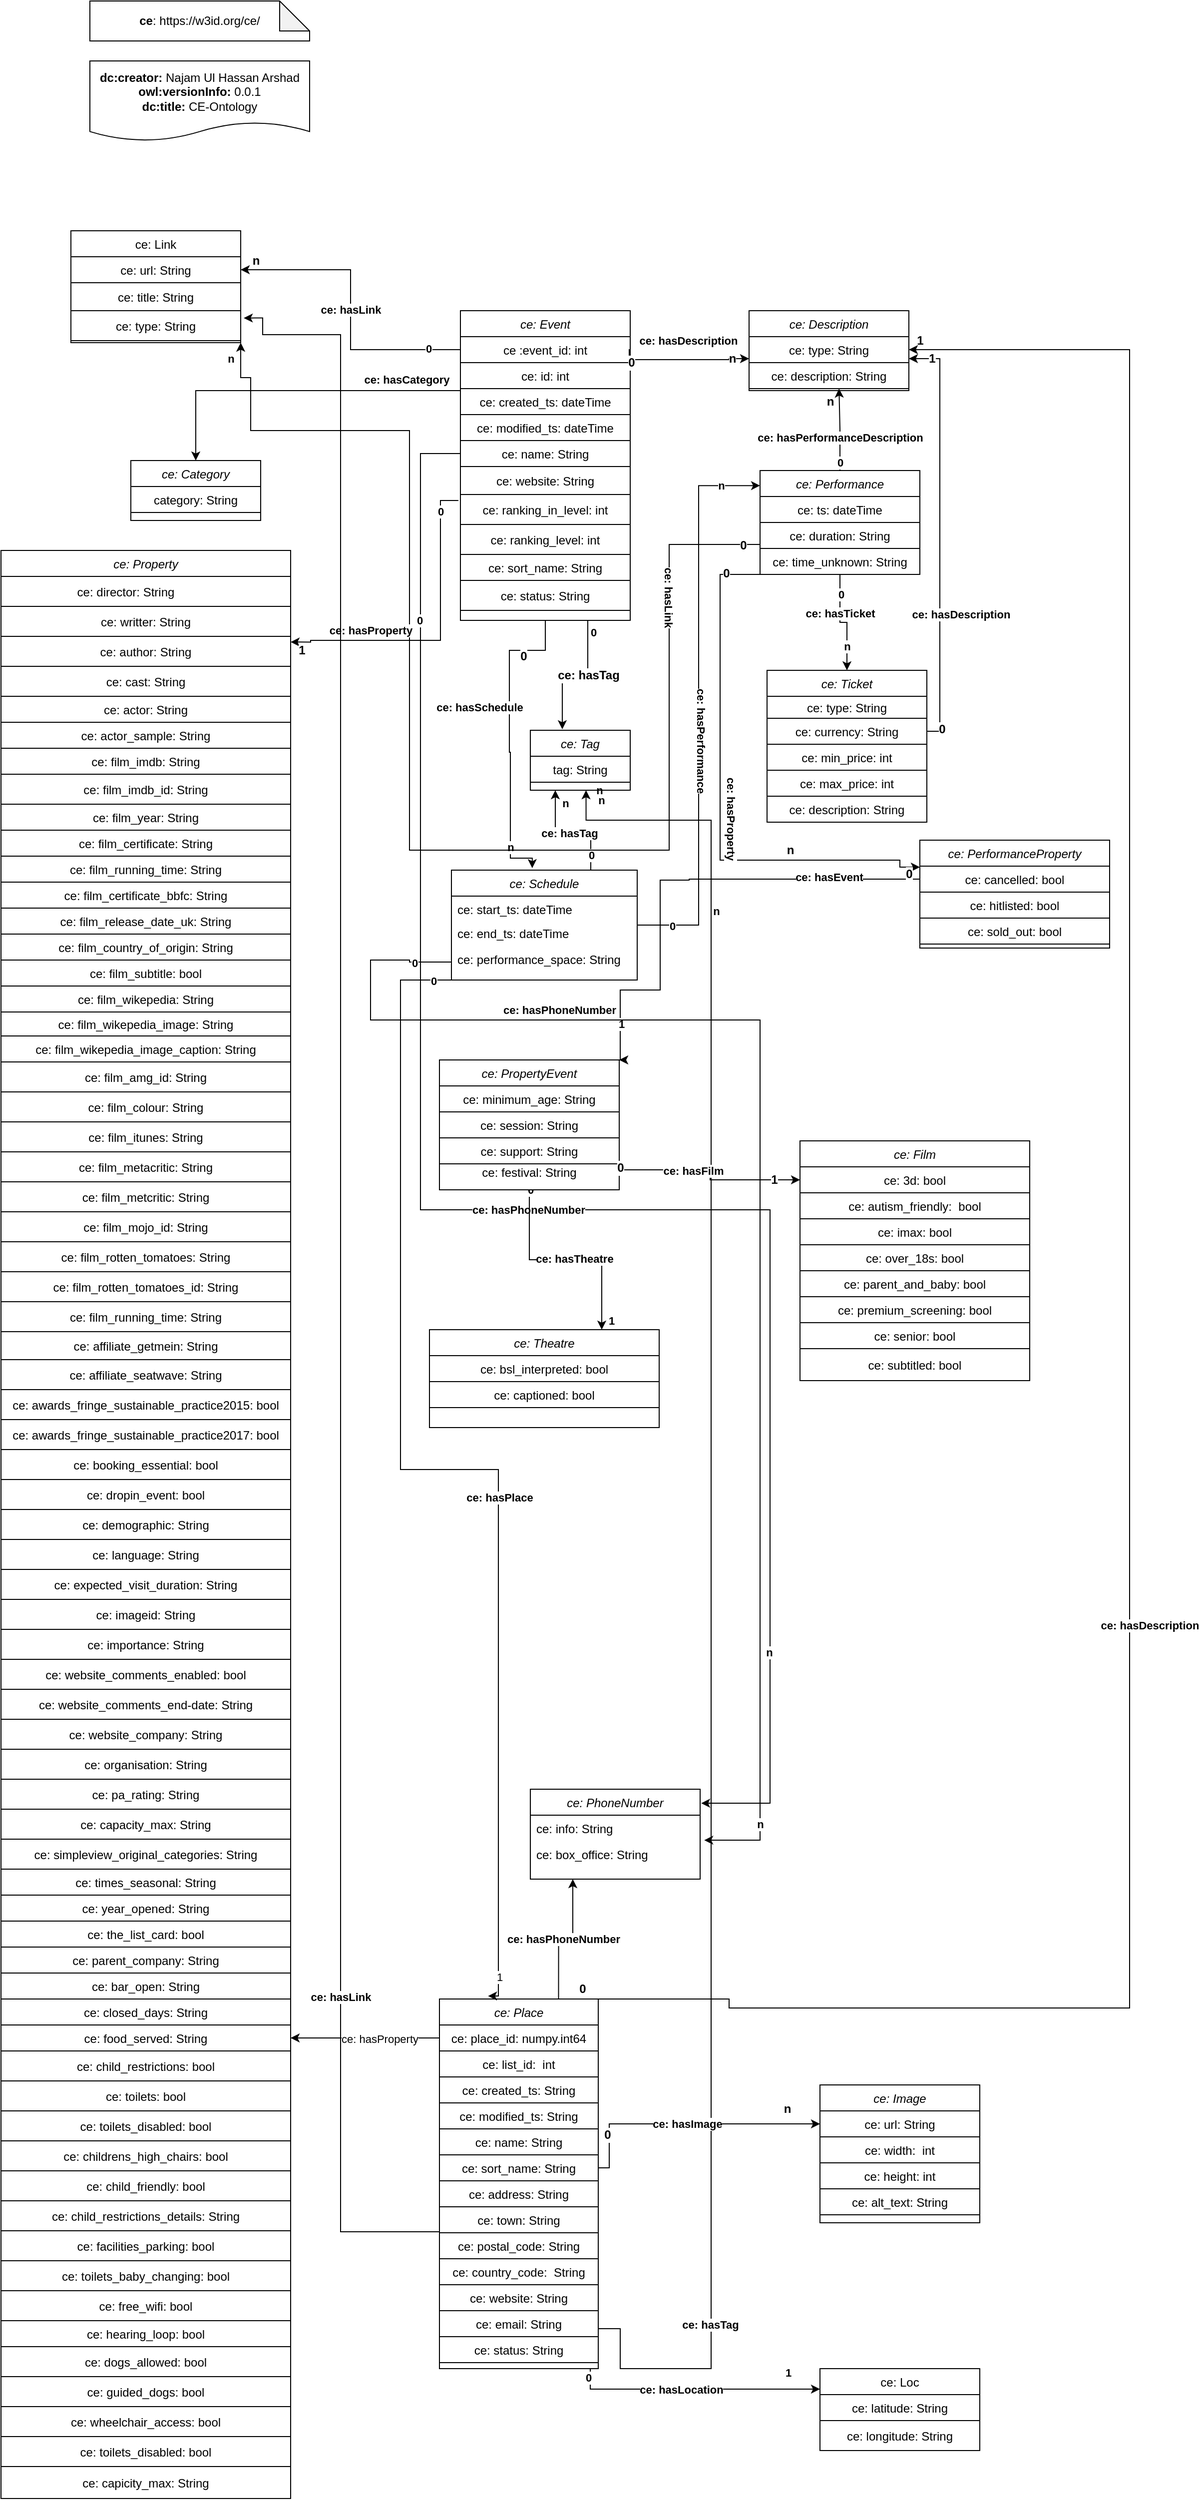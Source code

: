 <mxfile version="20.0.4" type="device"><diagram id="J9ZwigaUIbMEA2L8UBUq" name="Page-1"><mxGraphModel dx="1847" dy="1718" grid="1" gridSize="10" guides="1" tooltips="1" connect="1" arrows="1" fold="1" page="1" pageScale="1" pageWidth="827" pageHeight="1169" math="0" shadow="0"><root><mxCell id="0"/><mxCell id="1" parent="0"/><mxCell id="mpCpjrDfI7IkwnlVrIgK-327" style="edgeStyle=orthogonalEdgeStyle;rounded=0;orthogonalLoop=1;jettySize=auto;html=1;exitX=1;exitY=1;exitDx=0;exitDy=0;entryX=0;entryY=0.25;entryDx=0;entryDy=0;" parent="1" source="mpCpjrDfI7IkwnlVrIgK-339" target="mpCpjrDfI7IkwnlVrIgK-400" edge="1"><mxGeometry relative="1" as="geometry"><Array as="points"><mxPoint x="490" y="1220"/><mxPoint x="490" y="1241"/></Array></mxGeometry></mxCell><mxCell id="mpCpjrDfI7IkwnlVrIgK-328" value="&lt;b&gt;ce: hasLocation&lt;/b&gt;" style="edgeLabel;html=1;align=center;verticalAlign=middle;resizable=0;points=[];" parent="mpCpjrDfI7IkwnlVrIgK-327" vertex="1" connectable="0"><mxGeometry x="-0.074" relative="1" as="geometry"><mxPoint as="offset"/></mxGeometry></mxCell><mxCell id="mpCpjrDfI7IkwnlVrIgK-329" value="0" style="edgeLabel;html=1;align=center;verticalAlign=middle;resizable=0;points=[];fontStyle=1" parent="mpCpjrDfI7IkwnlVrIgK-327" vertex="1" connectable="0"><mxGeometry x="-0.719" y="1" relative="1" as="geometry"><mxPoint x="-10" y="-11" as="offset"/></mxGeometry></mxCell><mxCell id="mpCpjrDfI7IkwnlVrIgK-330" value="1" style="edgeLabel;html=1;align=center;verticalAlign=middle;resizable=0;points=[];fontStyle=1" parent="mpCpjrDfI7IkwnlVrIgK-327" vertex="1" connectable="0"><mxGeometry x="0.587" relative="1" as="geometry"><mxPoint x="21" y="-17" as="offset"/></mxGeometry></mxCell><mxCell id="mpCpjrDfI7IkwnlVrIgK-335" value="&lt;b&gt;n&lt;br&gt;&lt;/b&gt;" style="edgeStyle=orthogonalEdgeStyle;rounded=0;orthogonalLoop=1;jettySize=auto;html=1;exitX=1;exitY=0.5;exitDx=0;exitDy=0;entryX=0.75;entryY=1;entryDx=0;entryDy=0;" parent="1" source="mpCpjrDfI7IkwnlVrIgK-351" edge="1"><mxGeometry x="0.989" y="-15" relative="1" as="geometry"><Array as="points"><mxPoint x="498" y="1180"/><mxPoint x="520" y="1180"/><mxPoint x="520" y="1220"/><mxPoint x="611" y="1220"/><mxPoint x="611" y="-330"/><mxPoint x="486" y="-330"/></Array><mxPoint as="offset"/><mxPoint x="450" y="1180" as="sourcePoint"/><mxPoint x="485.75" y="-360" as="targetPoint"/></mxGeometry></mxCell><mxCell id="mpCpjrDfI7IkwnlVrIgK-336" value="0" style="edgeLabel;html=1;align=center;verticalAlign=middle;resizable=0;points=[];fontStyle=1" parent="mpCpjrDfI7IkwnlVrIgK-335" vertex="1" connectable="0"><mxGeometry x="-0.923" y="3" relative="1" as="geometry"><mxPoint x="-42" y="-7" as="offset"/></mxGeometry></mxCell><mxCell id="mpCpjrDfI7IkwnlVrIgK-337" value="&lt;b&gt;n&lt;/b&gt;" style="edgeLabel;html=1;align=center;verticalAlign=middle;resizable=0;points=[];" parent="mpCpjrDfI7IkwnlVrIgK-335" vertex="1" connectable="0"><mxGeometry x="0.755" relative="1" as="geometry"><mxPoint x="5" y="18" as="offset"/></mxGeometry></mxCell><mxCell id="mpCpjrDfI7IkwnlVrIgK-338" value="&lt;b&gt;ce: hasTag&lt;/b&gt;" style="edgeLabel;html=1;align=center;verticalAlign=middle;resizable=0;points=[];" parent="mpCpjrDfI7IkwnlVrIgK-335" vertex="1" connectable="0"><mxGeometry x="-0.262" y="1" relative="1" as="geometry"><mxPoint y="485" as="offset"/></mxGeometry></mxCell><mxCell id="mpCpjrDfI7IkwnlVrIgK-1165" style="edgeStyle=orthogonalEdgeStyle;rounded=0;orthogonalLoop=1;jettySize=auto;html=1;exitX=0.75;exitY=0;exitDx=0;exitDy=0;entryX=0.25;entryY=1;entryDx=0;entryDy=0;" parent="1" source="mpCpjrDfI7IkwnlVrIgK-339" target="mpCpjrDfI7IkwnlVrIgK-1025" edge="1"><mxGeometry relative="1" as="geometry"/></mxCell><mxCell id="mpCpjrDfI7IkwnlVrIgK-1166" value="&lt;b&gt;ce: hasPhoneNumber&lt;/b&gt;" style="edgeLabel;html=1;align=center;verticalAlign=middle;resizable=0;points=[];" parent="mpCpjrDfI7IkwnlVrIgK-1165" vertex="1" connectable="0"><mxGeometry x="-0.042" relative="1" as="geometry"><mxPoint as="offset"/></mxGeometry></mxCell><mxCell id="mpCpjrDfI7IkwnlVrIgK-339" value="ce: Place" style="swimlane;fontStyle=2;align=center;verticalAlign=top;childLayout=stackLayout;horizontal=1;startSize=26;horizontalStack=0;resizeParent=1;resizeLast=0;collapsible=1;marginBottom=0;rounded=0;shadow=0;strokeWidth=1;" parent="1" vertex="1"><mxGeometry x="339" y="850" width="159" height="370" as="geometry"><mxRectangle x="230" y="140" width="160" height="26" as="alternateBounds"/></mxGeometry></mxCell><mxCell id="mpCpjrDfI7IkwnlVrIgK-340" value="ce: place_id: numpy.int64" style="text;align=center;verticalAlign=middle;spacingLeft=4;spacingRight=4;overflow=hidden;rotatable=0;points=[[0,0.5],[1,0.5]];portConstraint=eastwest;fillColor=default;strokeColor=default;rounded=0;shadow=0;startSize=26;strokeWidth=1;" parent="mpCpjrDfI7IkwnlVrIgK-339" vertex="1"><mxGeometry y="26" width="159" height="26" as="geometry"/></mxCell><mxCell id="mpCpjrDfI7IkwnlVrIgK-341" value="ce: list_id:  int" style="text;align=center;verticalAlign=middle;spacingLeft=4;spacingRight=4;overflow=hidden;rotatable=0;points=[[0,0.5],[1,0.5]];portConstraint=eastwest;rounded=0;shadow=0;html=0;fillColor=default;strokeColor=default;startSize=26;strokeWidth=1;" parent="mpCpjrDfI7IkwnlVrIgK-339" vertex="1"><mxGeometry y="52" width="159" height="26" as="geometry"/></mxCell><mxCell id="mpCpjrDfI7IkwnlVrIgK-342" value="ce: created_ts: String" style="text;align=center;verticalAlign=middle;spacingLeft=4;spacingRight=4;overflow=hidden;rotatable=0;points=[[0,0.5],[1,0.5]];portConstraint=eastwest;rounded=0;shadow=0;html=0;fillColor=default;strokeColor=default;startSize=26;strokeWidth=1;" parent="mpCpjrDfI7IkwnlVrIgK-339" vertex="1"><mxGeometry y="78" width="159" height="26" as="geometry"/></mxCell><mxCell id="mpCpjrDfI7IkwnlVrIgK-343" value="ce: modified_ts: String" style="text;align=center;verticalAlign=middle;spacingLeft=4;spacingRight=4;overflow=hidden;rotatable=0;points=[[0,0.5],[1,0.5]];portConstraint=eastwest;rounded=0;shadow=0;html=0;fillColor=default;strokeColor=default;startSize=26;strokeWidth=1;" parent="mpCpjrDfI7IkwnlVrIgK-339" vertex="1"><mxGeometry y="104" width="159" height="26" as="geometry"/></mxCell><mxCell id="mpCpjrDfI7IkwnlVrIgK-344" value="ce: name: String" style="text;align=center;verticalAlign=middle;spacingLeft=4;spacingRight=4;overflow=hidden;rotatable=0;points=[[0,0.5],[1,0.5]];portConstraint=eastwest;rounded=0;shadow=0;html=0;fillColor=default;strokeColor=default;startSize=26;strokeWidth=1;" parent="mpCpjrDfI7IkwnlVrIgK-339" vertex="1"><mxGeometry y="130" width="159" height="26" as="geometry"/></mxCell><mxCell id="mpCpjrDfI7IkwnlVrIgK-345" value="ce: sort_name: String" style="text;align=center;verticalAlign=middle;spacingLeft=4;spacingRight=4;overflow=hidden;rotatable=0;points=[[0,0.5],[1,0.5]];portConstraint=eastwest;rounded=0;shadow=0;html=0;fillColor=default;strokeColor=default;startSize=26;strokeWidth=1;" parent="mpCpjrDfI7IkwnlVrIgK-339" vertex="1"><mxGeometry y="156" width="159" height="26" as="geometry"/></mxCell><mxCell id="mpCpjrDfI7IkwnlVrIgK-346" value="ce: address: String" style="text;align=center;verticalAlign=middle;spacingLeft=4;spacingRight=4;overflow=hidden;rotatable=0;points=[[0,0.5],[1,0.5]];portConstraint=eastwest;rounded=0;shadow=0;html=0;fillColor=default;strokeColor=default;startSize=26;strokeWidth=1;" parent="mpCpjrDfI7IkwnlVrIgK-339" vertex="1"><mxGeometry y="182" width="159" height="26" as="geometry"/></mxCell><mxCell id="mpCpjrDfI7IkwnlVrIgK-347" value="ce: town: String" style="text;align=center;verticalAlign=middle;spacingLeft=4;spacingRight=4;overflow=hidden;rotatable=0;points=[[0,0.5],[1,0.5]];portConstraint=eastwest;rounded=0;shadow=0;html=0;fillColor=default;strokeColor=default;startSize=26;strokeWidth=1;" parent="mpCpjrDfI7IkwnlVrIgK-339" vertex="1"><mxGeometry y="208" width="159" height="26" as="geometry"/></mxCell><mxCell id="mpCpjrDfI7IkwnlVrIgK-348" value="ce: postal_code: String" style="text;align=center;verticalAlign=middle;spacingLeft=4;spacingRight=4;overflow=hidden;rotatable=0;points=[[0,0.5],[1,0.5]];portConstraint=eastwest;rounded=0;shadow=0;html=0;fillColor=default;strokeColor=default;startSize=26;strokeWidth=1;" parent="mpCpjrDfI7IkwnlVrIgK-339" vertex="1"><mxGeometry y="234" width="159" height="26" as="geometry"/></mxCell><mxCell id="mpCpjrDfI7IkwnlVrIgK-349" value="ce: country_code:  String" style="text;align=center;verticalAlign=middle;spacingLeft=4;spacingRight=4;overflow=hidden;rotatable=0;points=[[0,0.5],[1,0.5]];portConstraint=eastwest;rounded=0;shadow=0;html=0;fillColor=default;strokeColor=default;startSize=26;strokeWidth=1;" parent="mpCpjrDfI7IkwnlVrIgK-339" vertex="1"><mxGeometry y="260" width="159" height="26" as="geometry"/></mxCell><mxCell id="mpCpjrDfI7IkwnlVrIgK-350" value="ce: website: String" style="text;align=center;verticalAlign=middle;spacingLeft=4;spacingRight=4;overflow=hidden;rotatable=0;points=[[0,0.5],[1,0.5]];portConstraint=eastwest;rounded=0;shadow=0;html=0;fillColor=default;strokeColor=default;startSize=26;strokeWidth=1;" parent="mpCpjrDfI7IkwnlVrIgK-339" vertex="1"><mxGeometry y="286" width="159" height="26" as="geometry"/></mxCell><mxCell id="mpCpjrDfI7IkwnlVrIgK-351" value="ce: email: String" style="text;align=center;verticalAlign=middle;spacingLeft=4;spacingRight=4;overflow=hidden;rotatable=0;points=[[0,0.5],[1,0.5]];portConstraint=eastwest;rounded=0;shadow=0;html=0;fillColor=default;strokeColor=default;startSize=26;strokeWidth=1;" parent="mpCpjrDfI7IkwnlVrIgK-339" vertex="1"><mxGeometry y="312" width="159" height="26" as="geometry"/></mxCell><mxCell id="mpCpjrDfI7IkwnlVrIgK-352" value="ce: status: String" style="text;align=center;verticalAlign=middle;spacingLeft=4;spacingRight=4;overflow=hidden;rotatable=0;points=[[0,0.5],[1,0.5]];portConstraint=eastwest;rounded=0;shadow=0;html=0;fillColor=default;strokeColor=default;startSize=26;strokeWidth=1;" parent="mpCpjrDfI7IkwnlVrIgK-339" vertex="1"><mxGeometry y="338" width="159" height="26" as="geometry"/></mxCell><mxCell id="mpCpjrDfI7IkwnlVrIgK-353" value="ce: Image" style="swimlane;fontStyle=2;align=center;verticalAlign=top;childLayout=stackLayout;horizontal=1;startSize=26;horizontalStack=0;resizeParent=1;resizeLast=0;collapsible=1;marginBottom=0;rounded=0;shadow=0;strokeWidth=1;" parent="1" vertex="1"><mxGeometry x="720" y="936" width="160" height="138" as="geometry"><mxRectangle x="130" y="380" width="160" height="26" as="alternateBounds"/></mxGeometry></mxCell><mxCell id="mpCpjrDfI7IkwnlVrIgK-354" value="ce: url: String" style="text;align=center;verticalAlign=middle;spacingLeft=4;spacingRight=4;overflow=hidden;rotatable=0;points=[[0,0.5],[1,0.5]];portConstraint=eastwest;rounded=0;shadow=0;html=0;fillColor=default;strokeColor=default;startSize=26;strokeWidth=1;" parent="mpCpjrDfI7IkwnlVrIgK-353" vertex="1"><mxGeometry y="26" width="160" height="26" as="geometry"/></mxCell><mxCell id="mpCpjrDfI7IkwnlVrIgK-355" value="ce: width:  int" style="text;align=center;verticalAlign=middle;spacingLeft=4;spacingRight=4;overflow=hidden;rotatable=0;points=[[0,0.5],[1,0.5]];portConstraint=eastwest;fillColor=default;strokeColor=default;rounded=0;shadow=0;startSize=26;strokeWidth=1;" parent="mpCpjrDfI7IkwnlVrIgK-353" vertex="1"><mxGeometry y="52" width="160" height="26" as="geometry"/></mxCell><mxCell id="mpCpjrDfI7IkwnlVrIgK-356" value="ce: height: int" style="text;align=center;verticalAlign=middle;spacingLeft=4;spacingRight=4;overflow=hidden;rotatable=0;points=[[0,0.5],[1,0.5]];portConstraint=eastwest;fillColor=default;strokeColor=default;rounded=0;shadow=0;startSize=26;strokeWidth=1;" parent="mpCpjrDfI7IkwnlVrIgK-353" vertex="1"><mxGeometry y="78" width="160" height="26" as="geometry"/></mxCell><mxCell id="mpCpjrDfI7IkwnlVrIgK-357" value="ce: alt_text: String" style="text;align=center;verticalAlign=middle;spacingLeft=4;spacingRight=4;overflow=hidden;rotatable=0;points=[[0,0.5],[1,0.5]];portConstraint=eastwest;fillColor=default;strokeColor=default;rounded=0;shadow=0;startSize=26;strokeWidth=1;" parent="mpCpjrDfI7IkwnlVrIgK-353" vertex="1"><mxGeometry y="104" width="160" height="26" as="geometry"/></mxCell><mxCell id="mpCpjrDfI7IkwnlVrIgK-361" style="edgeStyle=orthogonalEdgeStyle;rounded=0;orthogonalLoop=1;jettySize=auto;html=1;exitX=1;exitY=0.5;exitDx=0;exitDy=0;entryX=1;entryY=0.5;entryDx=0;entryDy=0;" parent="1" source="mpCpjrDfI7IkwnlVrIgK-340" target="mpCpjrDfI7IkwnlVrIgK-935" edge="1"><mxGeometry relative="1" as="geometry"><mxPoint x="980" y="-800" as="targetPoint"/><Array as="points"><mxPoint x="498" y="850"/><mxPoint x="629" y="850"/><mxPoint x="629" y="859"/><mxPoint x="1030" y="859"/><mxPoint x="1030" y="-801"/></Array></mxGeometry></mxCell><mxCell id="mpCpjrDfI7IkwnlVrIgK-362" value="&lt;b&gt;ce: hasDescription&lt;/b&gt;" style="edgeLabel;html=1;align=center;verticalAlign=middle;resizable=0;points=[];" parent="mpCpjrDfI7IkwnlVrIgK-361" vertex="1" connectable="0"><mxGeometry x="-0.213" relative="1" as="geometry"><mxPoint x="20" y="5" as="offset"/></mxGeometry></mxCell><mxCell id="mpCpjrDfI7IkwnlVrIgK-363" value="0" style="edgeLabel;html=1;align=center;verticalAlign=middle;resizable=0;points=[];fontStyle=1;fontSize=12;fillColor=default;strokeColor=default;rounded=0;shadow=0;startSize=26;strokeWidth=1;" parent="mpCpjrDfI7IkwnlVrIgK-361" vertex="1" connectable="0"><mxGeometry x="-0.813" y="-3" relative="1" as="geometry"><mxPoint x="-198" y="-22" as="offset"/></mxGeometry></mxCell><mxCell id="mpCpjrDfI7IkwnlVrIgK-394" value="&lt;b&gt;ce: hasImage&lt;/b&gt;" style="edgeStyle=orthogonalEdgeStyle;rounded=0;orthogonalLoop=1;jettySize=auto;html=1;exitX=1;exitY=0.5;exitDx=0;exitDy=0;entryX=0;entryY=0.5;entryDx=0;entryDy=0;" parent="1" source="mpCpjrDfI7IkwnlVrIgK-345" target="mpCpjrDfI7IkwnlVrIgK-354" edge="1"><mxGeometry relative="1" as="geometry"><Array as="points"><mxPoint x="509" y="975"/></Array></mxGeometry></mxCell><mxCell id="mpCpjrDfI7IkwnlVrIgK-395" value="0" style="edgeLabel;html=1;align=center;verticalAlign=middle;resizable=0;points=[];fontStyle=1;fontSize=12;fillColor=default;strokeColor=default;rounded=0;shadow=0;startSize=26;strokeWidth=1;" parent="mpCpjrDfI7IkwnlVrIgK-394" vertex="1" connectable="0"><mxGeometry x="-0.71" y="-1" relative="1" as="geometry"><mxPoint x="-3" y="-6" as="offset"/></mxGeometry></mxCell><mxCell id="mpCpjrDfI7IkwnlVrIgK-396" value="n" style="edgeLabel;html=1;align=center;verticalAlign=middle;resizable=0;points=[];fontStyle=1;fontSize=12;fillColor=default;strokeColor=default;rounded=0;shadow=0;startSize=26;strokeWidth=1;" parent="mpCpjrDfI7IkwnlVrIgK-394" vertex="1" connectable="0"><mxGeometry x="0.661" y="1" relative="1" as="geometry"><mxPoint x="12" y="-14" as="offset"/></mxGeometry></mxCell><mxCell id="mpCpjrDfI7IkwnlVrIgK-400" value="ce: Loc" style="swimlane;fontStyle=0;align=center;verticalAlign=top;childLayout=stackLayout;horizontal=1;startSize=26;horizontalStack=0;resizeParent=1;resizeLast=0;collapsible=1;marginBottom=0;rounded=0;shadow=0;strokeWidth=1;" parent="1" vertex="1"><mxGeometry x="720" y="1220" width="160" height="82" as="geometry"><mxRectangle x="340" y="380" width="170" height="26" as="alternateBounds"/></mxGeometry></mxCell><mxCell id="mpCpjrDfI7IkwnlVrIgK-401" value="ce: latitude: String" style="text;align=center;verticalAlign=middle;spacingLeft=4;spacingRight=4;overflow=hidden;rotatable=0;points=[[0,0.5],[1,0.5]];portConstraint=eastwest;rounded=0;shadow=0;html=0;fillColor=default;strokeColor=default;startSize=26;strokeWidth=1;" parent="mpCpjrDfI7IkwnlVrIgK-400" vertex="1"><mxGeometry y="26" width="160" height="26" as="geometry"/></mxCell><mxCell id="mpCpjrDfI7IkwnlVrIgK-402" value="ce: longitude: String" style="text;align=center;verticalAlign=middle;spacingLeft=4;spacingRight=4;overflow=hidden;rotatable=0;points=[[0,0.5],[1,0.5]];portConstraint=eastwest;rounded=0;shadow=0;html=0;fillColor=default;strokeColor=default;startSize=26;strokeWidth=1;" parent="mpCpjrDfI7IkwnlVrIgK-400" vertex="1"><mxGeometry y="52" width="160" height="30" as="geometry"/></mxCell><mxCell id="mpCpjrDfI7IkwnlVrIgK-408" value="&lt;span style=&quot;caret-color: rgba(0, 0, 0, 0); color: rgba(0, 0, 0, 0); font-family: monospace; font-size: 0px; font-style: normal; font-variant-caps: normal; font-weight: 400; letter-spacing: normal; text-align: start; text-indent: 0px; text-transform: none; word-spacing: 0px; -webkit-text-stroke-width: 0px; background-color: rgb(248, 249, 250); text-decoration: none; float: none; display: inline !important;&quot;&gt;%3CmxGraphModel%3E%3Croot%3E%3CmxCell%20id%3D%220%22%2F%3E%3CmxCell%20id%3D%221%22%20parent%3D%220%22%2F%3E%3CmxCell%20id%3D%222%22%20value%3D%22%26lt%3Bb%26gt%3Bschedules%26lt%3B%2Fb%26gt%3B%22%20style%3D%22edgeStyle%3DorthogonalEdgeStyle%3Brounded%3D0%3BorthogonalLoop%3D1%3BjettySize%3Dauto%3Bhtml%3D1%3BexitX%3D0.5%3BexitY%3D1%3BexitDx%3D0%3BexitDy%3D0%3B%22%20edge%3D%221%22%20source%3D%227%22%20target%3D%2226%22%20parent%3D%221%22%3E%3CmxGeometry%20relative%3D%221%22%20as%3D%22geometry%22%3E%3CArray%20as%3D%22points%22%3E%3CmxPoint%20x%3D%22420%22%20y%3D%22350%22%2F%3E%3CmxPoint%20x%3D%22420%22%20y%3D%22452%22%2F%3E%3CmxPoint%20x%3D%22414%22%20y%3D%22452%22%2F%3E%3C%2FArray%3E%3C%2FmxGeometry%3E%3C%2FmxCell%3E%3CmxCell%20id%3D%223%22%20value%3D%22%26lt%3Bb%26gt%3B0%26lt%3B%2Fb%26gt%3B%22%20style%3D%22edgeLabel%3Bhtml%3D1%3Balign%3Dcenter%3BverticalAlign%3Dmiddle%3Bresizable%3D0%3Bpoints%3D%5B%5D%3B%22%20vertex%3D%221%22%20connectable%3D%220%22%20parent%3D%222%22%3E%3CmxGeometry%20x%3D%22-0.663%22%20y%3D%221%22%20relative%3D%221%22%20as%3D%22geometry%22%3E%3CmxPoint%20x%3D%22-1%22%20y%3D%225%22%20as%3D%22offset%22%2F%3E%3C%2FmxGeometry%3E%3C%2FmxCell%3E%3CmxCell%20id%3D%224%22%20value%3D%22%26lt%3Bb%26gt%3Bn%26lt%3B%2Fb%26gt%3B%22%20style%3D%22edgeLabel%3Bhtml%3D1%3Balign%3Dcenter%3BverticalAlign%3Dmiddle%3Bresizable%3D0%3Bpoints%3D%5B%5D%3B%22%20vertex%3D%221%22%20connectable%3D%220%22%20parent%3D%222%22%3E%3CmxGeometry%20x%3D%220.6%22%20y%3D%222%22%20relative%3D%221%22%20as%3D%22geometry%22%3E%3CmxPoint%20x%3D%22-2%22%20y%3D%2218%22%20as%3D%22offset%22%2F%3E%3C%2FmxGeometry%3E%3C%2FmxCell%3E%3CmxCell%20id%3D%225%22%20value%3D%22%26lt%3Bb%26gt%3B0%26lt%3B%2Fb%26gt%3B%22%20style%3D%22edgeStyle%3DorthogonalEdgeStyle%3Brounded%3D0%3BorthogonalLoop%3D1%3BjettySize%3Dauto%3Bhtml%3D1%3BexitX%3D0.75%3BexitY%3D1%3BexitDx%3D0%3BexitDy%3D0%3BentryX%3D0.32%3BentryY%3D-0.017%3BentryDx%3D0%3BentryDy%3D0%3BentryPerimeter%3D0%3B%22%20edge%3D%221%22%20source%3D%227%22%20target%3D%22172%22%20parent%3D%221%22%3E%3CmxGeometry%20x%3D%22-0.824%22%20y%3D%225%22%20relative%3D%221%22%20as%3D%22geometry%22%3E%3CmxPoint%20as%3D%22offset%22%2F%3E%3C%2FmxGeometry%3E%3C%2FmxCell%3E%3CmxCell%20id%3D%226%22%20value%3D%22%26lt%3Bb%26gt%3Btag%26lt%3B%2Fb%26gt%3B%22%20style%3D%22edgeLabel%3Bhtml%3D1%3Balign%3Dcenter%3BverticalAlign%3Dmiddle%3Bresizable%3D0%3Bpoints%3D%5B%5D%3BfontSize%3D12%3B%22%20vertex%3D%221%22%20connectable%3D%220%22%20parent%3D%225%22%3E%3CmxGeometry%20x%3D%22-0.178%22%20relative%3D%221%22%20as%3D%22geometry%22%3E%3CmxPoint%20x%3D%221%22%20as%3D%22offset%22%2F%3E%3C%2FmxGeometry%3E%3C%2FmxCell%3E%3CmxCell%20id%3D%227%22%20value%3D%22ce%3A%C2%A0Event%22%20style%3D%22swimlane%3BfontStyle%3D2%3Balign%3Dcenter%3BverticalAlign%3Dtop%3BchildLayout%3DstackLayout%3Bhorizontal%3D1%3BstartSize%3D26%3BhorizontalStack%3D0%3BresizeParent%3D1%3BresizeLast%3D0%3Bcollapsible%3D1%3BmarginBottom%3D0%3Brounded%3D0%3Bshadow%3D0%3BstrokeWidth%3D1%3B%22%20vertex%3D%221%22%20parent%3D%221%22%3E%3CmxGeometry%20x%3D%22370%22%20y%3D%2210%22%20width%3D%22170%22%20height%3D%22340%22%20as%3D%22geometry%22%3E%3CmxRectangle%20x%3D%22230%22%20y%3D%22140%22%20width%3D%22160%22%20height%3D%2226%22%20as%3D%22alternateBounds%22%2F%3E%3C%2FmxGeometry%3E%3C%2FmxCell%3E%3CmxCell%20id%3D%228%22%20value%3D%22ce%3Aevent_id%3A%20%C2%A0%26lt%3Bint%26gt%3B%22%20style%3D%22text%3Balign%3Dleft%3BverticalAlign%3Dtop%3BspacingLeft%3D4%3BspacingRight%3D4%3Boverflow%3Dhidden%3Brotatable%3D0%3Bpoints%3D%5B%5B0%2C0.5%5D%2C%5B1%2C0.5%5D%5D%3BportConstraint%3Deastwest%3B%22%20vertex%3D%221%22%20parent%3D%227%22%3E%3CmxGeometry%20y%3D%2226%22%20width%3D%22170%22%20height%3D%2226%22%20as%3D%22geometry%22%2F%3E%3C%2FmxCell%3E%3CmxCell%20id%3D%229%22%20value%3D%22ce%3A%20id%3A%20%26lt%3Bint%26gt%3B%22%20style%3D%22text%3Balign%3Dleft%3BverticalAlign%3Dtop%3BspacingLeft%3D4%3BspacingRight%3D4%3Boverflow%3Dhidden%3Brotatable%3D0%3Bpoints%3D%5B%5B0%2C0.5%5D%2C%5B1%2C0.5%5D%5D%3BportConstraint%3Deastwest%3Brounded%3D0%3Bshadow%3D0%3Bhtml%3D0%3B%22%20vertex%3D%221%22%20parent%3D%227%22%3E%3CmxGeometry%20y%3D%2252%22%20width%3D%22170%22%20height%3D%2226%22%20as%3D%22geometry%22%2F%3E%3C%2FmxCell%3E%3CmxCell%20id%3D%2210%22%20value%3D%22ce%3A%20created_ts%3A%20%26lt%3BString%26gt%3B%22%20style%3D%22text%3Balign%3Dleft%3BverticalAlign%3Dtop%3BspacingLeft%3D4%3BspacingRight%3D4%3Boverflow%3Dhidden%3Brotatable%3D0%3Bpoints%3D%5B%5B0%2C0.5%5D%2C%5B1%2C0.5%5D%5D%3BportConstraint%3Deastwest%3Brounded%3D0%3Bshadow%3D0%3Bhtml%3D0%3B%22%20vertex%3D%221%22%20parent%3D%227%22%3E%3CmxGeometry%20y%3D%2278%22%20width%3D%22170%22%20height%3D%2226%22%20as%3D%22geometry%22%2F%3E%3C%2FmxCell%3E%3CmxCell%20id%3D%2211%22%20value%3D%22ce%3A%20modified_ts%3A%20%26lt%3BString%26gt%3B%22%20style%3D%22text%3Balign%3Dleft%3BverticalAlign%3Dtop%3BspacingLeft%3D4%3BspacingRight%3D4%3Boverflow%3Dhidden%3Brotatable%3D0%3Bpoints%3D%5B%5B0%2C0.5%5D%2C%5B1%2C0.5%5D%5D%3BportConstraint%3Deastwest%3Brounded%3D0%3Bshadow%3D0%3Bhtml%3D0%3B%22%20vertex%3D%221%22%20parent%3D%227%22%3E%3CmxGeometry%20y%3D%22104%22%20width%3D%22170%22%20height%3D%2226%22%20as%3D%22geometry%22%2F%3E%3C%2FmxCell%3E%3CmxCell%20id%3D%2212%22%20value%3D%22ce%3A%20name%3A%20%26lt%3BString%26gt%3B%22%20style%3D%22text%3Balign%3Dleft%3BverticalAlign%3Dtop%3BspacingLeft%3D4%3BspacingRight%3D4%3Boverflow%3Dhidden%3Brotatable%3D0%3Bpoints%3D%5B%5B0%2C0.5%5D%2C%5B1%2C0.5%5D%5D%3BportConstraint%3Deastwest%3Brounded%3D0%3Bshadow%3D0%3Bhtml%3D0%3B%22%20vertex%3D%221%22%20parent%3D%227%22%3E%3CmxGeometry%20y%3D%22130%22%20width%3D%22170%22%20height%3D%2226%22%20as%3D%22geometry%22%2F%3E%3C%2FmxCell%3E%3CmxCell%20id%3D%2213%22%20value%3D%22ce%3A%20website%3A%20%26lt%3BString%26gt%3B%22%20style%3D%22text%3Balign%3Dleft%3BverticalAlign%3Dtop%3BspacingLeft%3D4%3BspacingRight%3D4%3Boverflow%3Dhidden%3Brotatable%3D0%3Bpoints%3D%5B%5B0%2C0.5%5D%2C%5B1%2C0.5%5D%5D%3BportConstraint%3Deastwest%3Brounded%3D0%3Bshadow%3D0%3Bhtml%3D0%3B%22%20vertex%3D%221%22%20parent%3D%227%22%3E%3CmxGeometry%20y%3D%22156%22%20width%3D%22170%22%20height%3D%2228%22%20as%3D%22geometry%22%2F%3E%3C%2FmxCell%3E%3CmxCell%20id%3D%2214%22%20value%3D%22ce%3A%20category%5B%5D%3A%20%26lt%3BString%26gt%3B%22%20style%3D%22text%3Balign%3Dleft%3BverticalAlign%3Dtop%3BspacingLeft%3D4%3BspacingRight%3D4%3Boverflow%3Dhidden%3Brotatable%3D0%3Bpoints%3D%5B%5B0%2C0.5%5D%2C%5B1%2C0.5%5D%5D%3BportConstraint%3Deastwest%3Brounded%3D0%3Bshadow%3D0%3Bhtml%3D0%3B%22%20vertex%3D%221%22%20parent%3D%227%22%3E%3CmxGeometry%20y%3D%22184%22%20width%3D%22170%22%20height%3D%2230%22%20as%3D%22geometry%22%2F%3E%3C%2FmxCell%3E%3CmxCell%20id%3D%2215%22%20value%3D%22ce%3A%20ranking_in_level%3A%20%26lt%3Bint%26gt%3B%22%20style%3D%22text%3Balign%3Dleft%3BverticalAlign%3Dtop%3BspacingLeft%3D4%3BspacingRight%3D4%3Boverflow%3Dhidden%3Brotatable%3D0%3Bpoints%3D%5B%5B0%2C0.5%5D%2C%5B1%2C0.5%5D%5D%3BportConstraint%3Deastwest%3Brounded%3D0%3Bshadow%3D0%3Bhtml%3D0%3B%22%20vertex%3D%221%22%20parent%3D%227%22%3E%3CmxGeometry%20y%3D%22214%22%20width%3D%22170%22%20height%3D%2230%22%20as%3D%22geometry%22%2F%3E%3C%2FmxCell%3E%3CmxCell%20id%3D%2216%22%20value%3D%22ce%3A%20ranking_level%3A%20%26lt%3Bint%26gt%3B%22%20style%3D%22text%3Balign%3Dleft%3BverticalAlign%3Dtop%3BspacingLeft%3D4%3BspacingRight%3D4%3Boverflow%3Dhidden%3Brotatable%3D0%3Bpoints%3D%5B%5B0%2C0.5%5D%2C%5B1%2C0.5%5D%5D%3BportConstraint%3Deastwest%3Brounded%3D0%3Bshadow%3D0%3Bhtml%3D0%3B%22%20vertex%3D%221%22%20parent%3D%227%22%3E%3CmxGeometry%20y%3D%22244%22%20width%3D%22170%22%20height%3D%2230%22%20as%3D%22geometry%22%2F%3E%3C%2FmxCell%3E%3CmxCell%20id%3D%2217%22%20value%3D%22ce%3A%20sort_name%3A%20%26lt%3BString%26gt%3B%22%20style%3D%22text%3Balign%3Dleft%3BverticalAlign%3Dtop%3BspacingLeft%3D4%3BspacingRight%3D4%3Boverflow%3Dhidden%3Brotatable%3D0%3Bpoints%3D%5B%5B0%2C0.5%5D%2C%5B1%2C0.5%5D%5D%3BportConstraint%3Deastwest%3Brounded%3D0%3Bshadow%3D0%3Bhtml%3D0%3B%22%20vertex%3D%221%22%20parent%3D%227%22%3E%3CmxGeometry%20y%3D%22274%22%20width%3D%22170%22%20height%3D%2226%22%20as%3D%22geometry%22%2F%3E%3C%2FmxCell%3E%3CmxCell%20id%3D%2218%22%20value%3D%22ce%3A%20status%3A%20%26lt%3BString%26gt%3B%22%20style%3D%22text%3Balign%3Dleft%3BverticalAlign%3Dtop%3BspacingLeft%3D4%3BspacingRight%3D4%3Boverflow%3Dhidden%3Brotatable%3D0%3Bpoints%3D%5B%5B0%2C0.5%5D%2C%5B1%2C0.5%5D%5D%3BportConstraint%3Deastwest%3Brounded%3D0%3Bshadow%3D0%3Bhtml%3D0%3B%22%20vertex%3D%221%22%20parent%3D%227%22%3E%3CmxGeometry%20y%3D%22300%22%20width%3D%22170%22%20height%3D%2226%22%20as%3D%22geometry%22%2F%3E%3C%2FmxCell%3E%3CmxCell%20id%3D%2219%22%20value%3D%22ce%3A%C2%A0Description%22%20style%3D%22swimlane%3BfontStyle%3D2%3Balign%3Dcenter%3BverticalAlign%3Dtop%3BchildLayout%3DstackLayout%3Bhorizontal%3D1%3BstartSize%3D26%3BhorizontalStack%3D0%3BresizeParent%3D1%3BresizeLast%3D0%3Bcollapsible%3D1%3BmarginBottom%3D0%3Brounded%3D0%3Bshadow%3D0%3BstrokeWidth%3D1%3B%22%20vertex%3D%221%22%20parent%3D%221%22%3E%3CmxGeometry%20x%3D%22650%22%20y%3D%2210%22%20width%3D%22160%22%20height%3D%2280%22%20as%3D%22geometry%22%3E%3CmxRectangle%20x%3D%22550%22%20y%3D%22140%22%20width%3D%22160%22%20height%3D%2226%22%20as%3D%22alternateBounds%22%2F%3E%3C%2FmxGeometry%3E%3C%2FmxCell%3E%3CmxCell%20id%3D%2220%22%20value%3D%22ce%3A%20type%3A%20%26lt%3BString%26gt%3B%22%20style%3D%22text%3Balign%3Dleft%3BverticalAlign%3Dtop%3BspacingLeft%3D4%3BspacingRight%3D4%3Boverflow%3Dhidden%3Brotatable%3D0%3Bpoints%3D%5B%5B0%2C0.5%5D%2C%5B1%2C0.5%5D%5D%3BportConstraint%3Deastwest%3B%22%20vertex%3D%221%22%20parent%3D%2219%22%3E%3CmxGeometry%20y%3D%2226%22%20width%3D%22160%22%20height%3D%2226%22%20as%3D%22geometry%22%2F%3E%3C%2FmxCell%3E%3CmxCell%20id%3D%2221%22%20value%3D%22ce%3A%20description%3A%20%26lt%3BString%26gt%3B%22%20style%3D%22text%3Balign%3Dleft%3BverticalAlign%3Dtop%3BspacingLeft%3D4%3BspacingRight%3D4%3Boverflow%3Dhidden%3Brotatable%3D0%3Bpoints%3D%5B%5B0%2C0.5%5D%2C%5B1%2C0.5%5D%5D%3BportConstraint%3Deastwest%3Brounded%3D0%3Bshadow%3D0%3Bhtml%3D0%3B%22%20vertex%3D%221%22%20parent%3D%2219%22%3E%3CmxGeometry%20y%3D%2252%22%20width%3D%22160%22%20height%3D%2226%22%20as%3D%22geometry%22%2F%3E%3C%2FmxCell%3E%3CmxCell%20id%3D%2222%22%20style%3D%22edgeStyle%3DorthogonalEdgeStyle%3Brounded%3D0%3BorthogonalLoop%3D1%3BjettySize%3Dauto%3Bhtml%3D1%3BentryX%3D0%3BentryY%3D0.145%3BentryDx%3D0%3BentryDy%3D0%3BentryPerimeter%3D0%3B%22%20edge%3D%221%22%20source%3D%2226%22%20target%3D%2246%22%20parent%3D%221%22%3E%3CmxGeometry%20relative%3D%221%22%20as%3D%22geometry%22%2F%3E%3C%2FmxCell%3E%3CmxCell%20id%3D%2223%22%20value%3D%22%26lt%3Bb%26gt%3Bperformances%26lt%3B%2Fb%26gt%3B%22%20style%3D%22edgeLabel%3Bhtml%3D1%3Balign%3Dcenter%3BverticalAlign%3Dmiddle%3Bresizable%3D0%3Bpoints%3D%5B%5D%3B%22%20vertex%3D%221%22%20connectable%3D%220%22%20parent%3D%2222%22%3E%3CmxGeometry%20x%3D%22-0.651%22%20y%3D%22-3%22%20relative%3D%221%22%20as%3D%22geometry%22%3E%3CmxPoint%20x%3D%225%22%20y%3D%22-85%22%20as%3D%22offset%22%2F%3E%3C%2FmxGeometry%3E%3C%2FmxCell%3E%3CmxCell%20id%3D%2224%22%20value%3D%220%22%20style%3D%22edgeLabel%3Bhtml%3D1%3Balign%3Dcenter%3BverticalAlign%3Dmiddle%3Bresizable%3D0%3Bpoints%3D%5B%5D%3BfontStyle%3D1%22%20vertex%3D%221%22%20connectable%3D%220%22%20parent%3D%2222%22%3E%3CmxGeometry%20x%3D%22-0.878%22%20y%3D%22-1%22%20relative%3D%221%22%20as%3D%22geometry%22%3E%3CmxPoint%20as%3D%22offset%22%2F%3E%3C%2FmxGeometry%3E%3C%2FmxCell%3E%3CmxCell%20id%3D%2225%22%20value%3D%22%26lt%3Bb%26gt%3Bn%26lt%3B%2Fb%26gt%3B%22%20style%3D%22edgeLabel%3Bhtml%3D1%3Balign%3Dcenter%3BverticalAlign%3Dmiddle%3Bresizable%3D0%3Bpoints%3D%5B%5D%3B%22%20vertex%3D%221%22%20connectable%3D%220%22%20parent%3D%2222%22%3E%3CmxGeometry%20x%3D%220.86%22%20relative%3D%221%22%20as%3D%22geometry%22%3E%3CmxPoint%20as%3D%22offset%22%2F%3E%3C%2FmxGeometry%3E%3C%2FmxCell%3E%3CmxCell%20id%3D%2226%22%20value%3D%22ce%3A%C2%A0Schedule%22%20style%3D%22swimlane%3BfontStyle%3D2%3Balign%3Dcenter%3BverticalAlign%3Dtop%3BchildLayout%3DstackLayout%3Bhorizontal%3D1%3BstartSize%3D26%3BhorizontalStack%3D0%3BresizeParent%3D1%3BresizeLast%3D0%3Bcollapsible%3D1%3BmarginBottom%3D0%3Brounded%3D0%3Bshadow%3D0%3BstrokeWidth%3D1%3B%22%20vertex%3D%221%22%20parent%3D%221%22%3E%3CmxGeometry%20x%3D%22320%22%20y%3D%22560%22%20width%3D%22186%22%20height%3D%22160%22%20as%3D%22geometry%22%3E%3CmxRectangle%20x%3D%22130%22%20y%3D%22380%22%20width%3D%22160%22%20height%3D%2226%22%20as%3D%22alternateBounds%22%2F%3E%3C%2FmxGeometry%3E%3C%2FmxCell%3E%3CmxCell%20id%3D%2227%22%20value%3D%22ce%3A%20start_ts%3A%20%26lt%3BString%26gt%3B%22%20style%3D%22text%3Balign%3Dleft%3BverticalAlign%3Dtop%3BspacingLeft%3D4%3BspacingRight%3D4%3Boverflow%3Dhidden%3Brotatable%3D0%3Bpoints%3D%5B%5B0%2C0.5%5D%2C%5B1%2C0.5%5D%5D%3BportConstraint%3Deastwest%3Brounded%3D0%3Bshadow%3D0%3Bhtml%3D0%3B%22%20vertex%3D%221%22%20parent%3D%2226%22%3E%3CmxGeometry%20y%3D%2226%22%20width%3D%22186%22%20height%3D%2224%22%20as%3D%22geometry%22%2F%3E%3C%2FmxCell%3E%3CmxCell%20id%3D%2228%22%20value%3D%22ce%3A%20end_ts%3A%20%26lt%3BString%26gt%3B%22%20style%3D%22text%3Balign%3Dleft%3BverticalAlign%3Dtop%3BspacingLeft%3D4%3BspacingRight%3D4%3Boverflow%3Dhidden%3Brotatable%3D0%3Bpoints%3D%5B%5B0%2C0.5%5D%2C%5B1%2C0.5%5D%5D%3BportConstraint%3Deastwest%3B%22%20vertex%3D%221%22%20parent%3D%2226%22%3E%3CmxGeometry%20y%3D%2250%22%20width%3D%22186%22%20height%3D%2226%22%20as%3D%22geometry%22%2F%3E%3C%2FmxCell%3E%3CmxCell%20id%3D%2229%22%20value%3D%22ce%3A%20tags%5B%5D%3A%20%26lt%3BList%26gt%3B%22%20style%3D%22text%3Balign%3Dleft%3BverticalAlign%3Dtop%3BspacingLeft%3D4%3BspacingRight%3D4%3Boverflow%3Dhidden%3Brotatable%3D0%3Bpoints%3D%5B%5B0%2C0.5%5D%2C%5B1%2C0.5%5D%5D%3BportConstraint%3Deastwest%3B%22%20vertex%3D%221%22%20parent%3D%2226%22%3E%3CmxGeometry%20y%3D%2276%22%20width%3D%22186%22%20height%3D%2226%22%20as%3D%22geometry%22%2F%3E%3C%2FmxCell%3E%3CmxCell%20id%3D%2230%22%20value%3D%22ce%3A%20place_id%3A%20%26lt%3Bint%26gt%3B%22%20style%3D%22text%3Balign%3Dleft%3BverticalAlign%3Dtop%3BspacingLeft%3D4%3BspacingRight%3D4%3Boverflow%3Dhidden%3Brotatable%3D0%3Bpoints%3D%5B%5B0%2C0.5%5D%2C%5B1%2C0.5%5D%5D%3BportConstraint%3Deastwest%3B%22%20vertex%3D%221%22%20parent%3D%2226%22%3E%3CmxGeometry%20y%3D%22102%22%20width%3D%22186%22%20height%3D%2226%22%20as%3D%22geometry%22%2F%3E%3C%2FmxCell%3E%3CmxCell%20id%3D%2231%22%20value%3D%22ce%3A%20performance_space%3A%26lt%3BString%26gt%3B%22%20style%3D%22text%3Balign%3Dleft%3BverticalAlign%3Dtop%3BspacingLeft%3D4%3BspacingRight%3D4%3Boverflow%3Dhidden%3Brotatable%3D0%3Bpoints%3D%5B%5B0%2C0.5%5D%2C%5B1%2C0.5%5D%5D%3BportConstraint%3Deastwest%3BfontSize%3D12%3B%22%20vertex%3D%221%22%20parent%3D%2226%22%3E%3CmxGeometry%20y%3D%22128%22%20width%3D%22186%22%20height%3D%2232%22%20as%3D%22geometry%22%2F%3E%3C%2FmxCell%3E%3CmxCell%20id%3D%2232%22%20style%3D%22edgeStyle%3DorthogonalEdgeStyle%3Brounded%3D0%3BorthogonalLoop%3D1%3BjettySize%3Dauto%3Bhtml%3D1%3BexitX%3D0.5%3BexitY%3D1%3BexitDx%3D0%3BexitDy%3D0%3BentryX%3D0.5%3BentryY%3D0%3BentryDx%3D0%3BentryDy%3D0%3B%22%20edge%3D%221%22%20source%3D%2246%22%20target%3D%2250%22%20parent%3D%221%22%3E%3CmxGeometry%20relative%3D%221%22%20as%3D%22geometry%22%2F%3E%3C%2FmxCell%3E%3CmxCell%20id%3D%2233%22%20value%3D%22%26lt%3Bb%26gt%3Btickets%26lt%3B%2Fb%26gt%3B%22%20style%3D%22edgeLabel%3Bhtml%3D1%3Balign%3Dcenter%3BverticalAlign%3Dmiddle%3Bresizable%3D0%3Bpoints%3D%5B%5D%3B%22%20vertex%3D%221%22%20connectable%3D%220%22%20parent%3D%2232%22%3E%3CmxGeometry%20x%3D%22-0.346%22%20y%3D%221%22%20relative%3D%221%22%20as%3D%22geometry%22%3E%3CmxPoint%20x%3D%22-1%22%20y%3D%225%22%20as%3D%22offset%22%2F%3E%3C%2FmxGeometry%3E%3C%2FmxCell%3E%3CmxCell%20id%3D%2234%22%20value%3D%22%26lt%3Bb%26gt%3B0%26lt%3B%2Fb%26gt%3B%22%20style%3D%22edgeLabel%3Bhtml%3D1%3Balign%3Dcenter%3BverticalAlign%3Dmiddle%3Bresizable%3D0%3Bpoints%3D%5B%5D%3B%22%20vertex%3D%221%22%20connectable%3D%220%22%20parent%3D%2232%22%3E%3CmxGeometry%20x%3D%22-0.615%22%20y%3D%221%22%20relative%3D%221%22%20as%3D%22geometry%22%3E%3CmxPoint%20as%3D%22offset%22%2F%3E%3C%2FmxGeometry%3E%3C%2FmxCell%3E%3CmxCell%20id%3D%2235%22%20value%3D%22%26lt%3Bb%26gt%3Bn%26lt%3B%2Fb%26gt%3B%22%20style%3D%22edgeLabel%3Bhtml%3D1%3Balign%3Dcenter%3BverticalAlign%3Dmiddle%3Bresizable%3D0%3Bpoints%3D%5B%5D%3B%22%20vertex%3D%221%22%20connectable%3D%220%22%20parent%3D%2232%22%3E%3CmxGeometry%20x%3D%220.538%22%20relative%3D%221%22%20as%3D%22geometry%22%3E%3CmxPoint%20as%3D%22offset%22%2F%3E%3C%2FmxGeometry%3E%3C%2FmxCell%3E%3CmxCell%20id%3D%2236%22%20style%3D%22edgeStyle%3DorthogonalEdgeStyle%3Brounded%3D0%3BorthogonalLoop%3D1%3BjettySize%3Dauto%3Bhtml%3D1%3BexitX%3D0%3BexitY%3D0.5%3BexitDx%3D0%3BexitDy%3D0%3B%22%20edge%3D%221%22%20source%3D%2248%22%20target%3D%22109%22%20parent%3D%221%22%3E%3CmxGeometry%20relative%3D%221%22%20as%3D%22geometry%22%3E%3CArray%20as%3D%22points%22%3E%3CmxPoint%20x%3D%22610%22%20y%3D%22244%22%2F%3E%3CmxPoint%20x%3D%22580%22%20y%3D%22244%22%2F%3E%3CmxPoint%20x%3D%22580%22%20y%3D%22480%22%2F%3E%3CmxPoint%20x%3D%22320%22%20y%3D%22480%22%2F%3E%3CmxPoint%20x%3D%22320%22%20y%3D%22130%22%2F%3E%3CmxPoint%20x%3D%22105%22%20y%3D%22130%22%2F%3E%3C%2FArray%3E%3C%2FmxGeometry%3E%3C%2FmxCell%3E" style="text;whiteSpace=wrap;html=1;" parent="1" vertex="1"><mxGeometry x="509" y="-1130" width="30" height="30" as="geometry"/></mxCell><mxCell id="mpCpjrDfI7IkwnlVrIgK-409" value="&lt;span style=&quot;caret-color: rgba(0, 0, 0, 0); color: rgba(0, 0, 0, 0); font-family: monospace; font-size: 0px; font-style: normal; font-variant-caps: normal; font-weight: 400; letter-spacing: normal; text-align: start; text-indent: 0px; text-transform: none; word-spacing: 0px; -webkit-text-stroke-width: 0px; background-color: rgb(248, 249, 250); text-decoration: none; float: none; display: inline !important;&quot;&gt;%3CmxGraphModel%3E%3Croot%3E%3CmxCell%20id%3D%220%22%2F%3E%3CmxCell%20id%3D%221%22%20parent%3D%220%22%2F%3E%3CmxCell%20id%3D%222%22%20value%3D%22%26lt%3Bb%26gt%3Bschedules%26lt%3B%2Fb%26gt%3B%22%20style%3D%22edgeStyle%3DorthogonalEdgeStyle%3Brounded%3D0%3BorthogonalLoop%3D1%3BjettySize%3Dauto%3Bhtml%3D1%3BexitX%3D0.5%3BexitY%3D1%3BexitDx%3D0%3BexitDy%3D0%3B%22%20edge%3D%221%22%20source%3D%227%22%20target%3D%2226%22%20parent%3D%221%22%3E%3CmxGeometry%20relative%3D%221%22%20as%3D%22geometry%22%3E%3CArray%20as%3D%22points%22%3E%3CmxPoint%20x%3D%22420%22%20y%3D%22350%22%2F%3E%3CmxPoint%20x%3D%22420%22%20y%3D%22452%22%2F%3E%3CmxPoint%20x%3D%22414%22%20y%3D%22452%22%2F%3E%3C%2FArray%3E%3C%2FmxGeometry%3E%3C%2FmxCell%3E%3CmxCell%20id%3D%223%22%20value%3D%22%26lt%3Bb%26gt%3B0%26lt%3B%2Fb%26gt%3B%22%20style%3D%22edgeLabel%3Bhtml%3D1%3Balign%3Dcenter%3BverticalAlign%3Dmiddle%3Bresizable%3D0%3Bpoints%3D%5B%5D%3B%22%20vertex%3D%221%22%20connectable%3D%220%22%20parent%3D%222%22%3E%3CmxGeometry%20x%3D%22-0.663%22%20y%3D%221%22%20relative%3D%221%22%20as%3D%22geometry%22%3E%3CmxPoint%20x%3D%22-1%22%20y%3D%225%22%20as%3D%22offset%22%2F%3E%3C%2FmxGeometry%3E%3C%2FmxCell%3E%3CmxCell%20id%3D%224%22%20value%3D%22%26lt%3Bb%26gt%3Bn%26lt%3B%2Fb%26gt%3B%22%20style%3D%22edgeLabel%3Bhtml%3D1%3Balign%3Dcenter%3BverticalAlign%3Dmiddle%3Bresizable%3D0%3Bpoints%3D%5B%5D%3B%22%20vertex%3D%221%22%20connectable%3D%220%22%20parent%3D%222%22%3E%3CmxGeometry%20x%3D%220.6%22%20y%3D%222%22%20relative%3D%221%22%20as%3D%22geometry%22%3E%3CmxPoint%20x%3D%22-2%22%20y%3D%2218%22%20as%3D%22offset%22%2F%3E%3C%2FmxGeometry%3E%3C%2FmxCell%3E%3CmxCell%20id%3D%225%22%20value%3D%22%26lt%3Bb%26gt%3B0%26lt%3B%2Fb%26gt%3B%22%20style%3D%22edgeStyle%3DorthogonalEdgeStyle%3Brounded%3D0%3BorthogonalLoop%3D1%3BjettySize%3Dauto%3Bhtml%3D1%3BexitX%3D0.75%3BexitY%3D1%3BexitDx%3D0%3BexitDy%3D0%3BentryX%3D0.32%3BentryY%3D-0.017%3BentryDx%3D0%3BentryDy%3D0%3BentryPerimeter%3D0%3B%22%20edge%3D%221%22%20source%3D%227%22%20target%3D%22172%22%20parent%3D%221%22%3E%3CmxGeometry%20x%3D%22-0.824%22%20y%3D%225%22%20relative%3D%221%22%20as%3D%22geometry%22%3E%3CmxPoint%20as%3D%22offset%22%2F%3E%3C%2FmxGeometry%3E%3C%2FmxCell%3E%3CmxCell%20id%3D%226%22%20value%3D%22%26lt%3Bb%26gt%3Btag%26lt%3B%2Fb%26gt%3B%22%20style%3D%22edgeLabel%3Bhtml%3D1%3Balign%3Dcenter%3BverticalAlign%3Dmiddle%3Bresizable%3D0%3Bpoints%3D%5B%5D%3BfontSize%3D12%3B%22%20vertex%3D%221%22%20connectable%3D%220%22%20parent%3D%225%22%3E%3CmxGeometry%20x%3D%22-0.178%22%20relative%3D%221%22%20as%3D%22geometry%22%3E%3CmxPoint%20x%3D%221%22%20as%3D%22offset%22%2F%3E%3C%2FmxGeometry%3E%3C%2FmxCell%3E%3CmxCell%20id%3D%227%22%20value%3D%22ce%3A%C2%A0Event%22%20style%3D%22swimlane%3BfontStyle%3D2%3Balign%3Dcenter%3BverticalAlign%3Dtop%3BchildLayout%3DstackLayout%3Bhorizontal%3D1%3BstartSize%3D26%3BhorizontalStack%3D0%3BresizeParent%3D1%3BresizeLast%3D0%3Bcollapsible%3D1%3BmarginBottom%3D0%3Brounded%3D0%3Bshadow%3D0%3BstrokeWidth%3D1%3B%22%20vertex%3D%221%22%20parent%3D%221%22%3E%3CmxGeometry%20x%3D%22370%22%20y%3D%2210%22%20width%3D%22170%22%20height%3D%22340%22%20as%3D%22geometry%22%3E%3CmxRectangle%20x%3D%22230%22%20y%3D%22140%22%20width%3D%22160%22%20height%3D%2226%22%20as%3D%22alternateBounds%22%2F%3E%3C%2FmxGeometry%3E%3C%2FmxCell%3E%3CmxCell%20id%3D%228%22%20value%3D%22ce%3Aevent_id%3A%20%C2%A0%26lt%3Bint%26gt%3B%22%20style%3D%22text%3Balign%3Dleft%3BverticalAlign%3Dtop%3BspacingLeft%3D4%3BspacingRight%3D4%3Boverflow%3Dhidden%3Brotatable%3D0%3Bpoints%3D%5B%5B0%2C0.5%5D%2C%5B1%2C0.5%5D%5D%3BportConstraint%3Deastwest%3B%22%20vertex%3D%221%22%20parent%3D%227%22%3E%3CmxGeometry%20y%3D%2226%22%20width%3D%22170%22%20height%3D%2226%22%20as%3D%22geometry%22%2F%3E%3C%2FmxCell%3E%3CmxCell%20id%3D%229%22%20value%3D%22ce%3A%20id%3A%20%26lt%3Bint%26gt%3B%22%20style%3D%22text%3Balign%3Dleft%3BverticalAlign%3Dtop%3BspacingLeft%3D4%3BspacingRight%3D4%3Boverflow%3Dhidden%3Brotatable%3D0%3Bpoints%3D%5B%5B0%2C0.5%5D%2C%5B1%2C0.5%5D%5D%3BportConstraint%3Deastwest%3Brounded%3D0%3Bshadow%3D0%3Bhtml%3D0%3B%22%20vertex%3D%221%22%20parent%3D%227%22%3E%3CmxGeometry%20y%3D%2252%22%20width%3D%22170%22%20height%3D%2226%22%20as%3D%22geometry%22%2F%3E%3C%2FmxCell%3E%3CmxCell%20id%3D%2210%22%20value%3D%22ce%3A%20created_ts%3A%20%26lt%3BString%26gt%3B%22%20style%3D%22text%3Balign%3Dleft%3BverticalAlign%3Dtop%3BspacingLeft%3D4%3BspacingRight%3D4%3Boverflow%3Dhidden%3Brotatable%3D0%3Bpoints%3D%5B%5B0%2C0.5%5D%2C%5B1%2C0.5%5D%5D%3BportConstraint%3Deastwest%3Brounded%3D0%3Bshadow%3D0%3Bhtml%3D0%3B%22%20vertex%3D%221%22%20parent%3D%227%22%3E%3CmxGeometry%20y%3D%2278%22%20width%3D%22170%22%20height%3D%2226%22%20as%3D%22geometry%22%2F%3E%3C%2FmxCell%3E%3CmxCell%20id%3D%2211%22%20value%3D%22ce%3A%20modified_ts%3A%20%26lt%3BString%26gt%3B%22%20style%3D%22text%3Balign%3Dleft%3BverticalAlign%3Dtop%3BspacingLeft%3D4%3BspacingRight%3D4%3Boverflow%3Dhidden%3Brotatable%3D0%3Bpoints%3D%5B%5B0%2C0.5%5D%2C%5B1%2C0.5%5D%5D%3BportConstraint%3Deastwest%3Brounded%3D0%3Bshadow%3D0%3Bhtml%3D0%3B%22%20vertex%3D%221%22%20parent%3D%227%22%3E%3CmxGeometry%20y%3D%22104%22%20width%3D%22170%22%20height%3D%2226%22%20as%3D%22geometry%22%2F%3E%3C%2FmxCell%3E%3CmxCell%20id%3D%2212%22%20value%3D%22ce%3A%20name%3A%20%26lt%3BString%26gt%3B%22%20style%3D%22text%3Balign%3Dleft%3BverticalAlign%3Dtop%3BspacingLeft%3D4%3BspacingRight%3D4%3Boverflow%3Dhidden%3Brotatable%3D0%3Bpoints%3D%5B%5B0%2C0.5%5D%2C%5B1%2C0.5%5D%5D%3BportConstraint%3Deastwest%3Brounded%3D0%3Bshadow%3D0%3Bhtml%3D0%3B%22%20vertex%3D%221%22%20parent%3D%227%22%3E%3CmxGeometry%20y%3D%22130%22%20width%3D%22170%22%20height%3D%2226%22%20as%3D%22geometry%22%2F%3E%3C%2FmxCell%3E%3CmxCell%20id%3D%2213%22%20value%3D%22ce%3A%20website%3A%20%26lt%3BString%26gt%3B%22%20style%3D%22text%3Balign%3Dleft%3BverticalAlign%3Dtop%3BspacingLeft%3D4%3BspacingRight%3D4%3Boverflow%3Dhidden%3Brotatable%3D0%3Bpoints%3D%5B%5B0%2C0.5%5D%2C%5B1%2C0.5%5D%5D%3BportConstraint%3Deastwest%3Brounded%3D0%3Bshadow%3D0%3Bhtml%3D0%3B%22%20vertex%3D%221%22%20parent%3D%227%22%3E%3CmxGeometry%20y%3D%22156%22%20width%3D%22170%22%20height%3D%2228%22%20as%3D%22geometry%22%2F%3E%3C%2FmxCell%3E%3CmxCell%20id%3D%2214%22%20value%3D%22ce%3A%20category%5B%5D%3A%20%26lt%3BString%26gt%3B%22%20style%3D%22text%3Balign%3Dleft%3BverticalAlign%3Dtop%3BspacingLeft%3D4%3BspacingRight%3D4%3Boverflow%3Dhidden%3Brotatable%3D0%3Bpoints%3D%5B%5B0%2C0.5%5D%2C%5B1%2C0.5%5D%5D%3BportConstraint%3Deastwest%3Brounded%3D0%3Bshadow%3D0%3Bhtml%3D0%3B%22%20vertex%3D%221%22%20parent%3D%227%22%3E%3CmxGeometry%20y%3D%22184%22%20width%3D%22170%22%20height%3D%2230%22%20as%3D%22geometry%22%2F%3E%3C%2FmxCell%3E%3CmxCell%20id%3D%2215%22%20value%3D%22ce%3A%20ranking_in_level%3A%20%26lt%3Bint%26gt%3B%22%20style%3D%22text%3Balign%3Dleft%3BverticalAlign%3Dtop%3BspacingLeft%3D4%3BspacingRight%3D4%3Boverflow%3Dhidden%3Brotatable%3D0%3Bpoints%3D%5B%5B0%2C0.5%5D%2C%5B1%2C0.5%5D%5D%3BportConstraint%3Deastwest%3Brounded%3D0%3Bshadow%3D0%3Bhtml%3D0%3B%22%20vertex%3D%221%22%20parent%3D%227%22%3E%3CmxGeometry%20y%3D%22214%22%20width%3D%22170%22%20height%3D%2230%22%20as%3D%22geometry%22%2F%3E%3C%2FmxCell%3E%3CmxCell%20id%3D%2216%22%20value%3D%22ce%3A%20ranking_level%3A%20%26lt%3Bint%26gt%3B%22%20style%3D%22text%3Balign%3Dleft%3BverticalAlign%3Dtop%3BspacingLeft%3D4%3BspacingRight%3D4%3Boverflow%3Dhidden%3Brotatable%3D0%3Bpoints%3D%5B%5B0%2C0.5%5D%2C%5B1%2C0.5%5D%5D%3BportConstraint%3Deastwest%3Brounded%3D0%3Bshadow%3D0%3Bhtml%3D0%3B%22%20vertex%3D%221%22%20parent%3D%227%22%3E%3CmxGeometry%20y%3D%22244%22%20width%3D%22170%22%20height%3D%2230%22%20as%3D%22geometry%22%2F%3E%3C%2FmxCell%3E%3CmxCell%20id%3D%2217%22%20value%3D%22ce%3A%20sort_name%3A%20%26lt%3BString%26gt%3B%22%20style%3D%22text%3Balign%3Dleft%3BverticalAlign%3Dtop%3BspacingLeft%3D4%3BspacingRight%3D4%3Boverflow%3Dhidden%3Brotatable%3D0%3Bpoints%3D%5B%5B0%2C0.5%5D%2C%5B1%2C0.5%5D%5D%3BportConstraint%3Deastwest%3Brounded%3D0%3Bshadow%3D0%3Bhtml%3D0%3B%22%20vertex%3D%221%22%20parent%3D%227%22%3E%3CmxGeometry%20y%3D%22274%22%20width%3D%22170%22%20height%3D%2226%22%20as%3D%22geometry%22%2F%3E%3C%2FmxCell%3E%3CmxCell%20id%3D%2218%22%20value%3D%22ce%3A%20status%3A%20%26lt%3BString%26gt%3B%22%20style%3D%22text%3Balign%3Dleft%3BverticalAlign%3Dtop%3BspacingLeft%3D4%3BspacingRight%3D4%3Boverflow%3Dhidden%3Brotatable%3D0%3Bpoints%3D%5B%5B0%2C0.5%5D%2C%5B1%2C0.5%5D%5D%3BportConstraint%3Deastwest%3Brounded%3D0%3Bshadow%3D0%3Bhtml%3D0%3B%22%20vertex%3D%221%22%20parent%3D%227%22%3E%3CmxGeometry%20y%3D%22300%22%20width%3D%22170%22%20height%3D%2226%22%20as%3D%22geometry%22%2F%3E%3C%2FmxCell%3E%3CmxCell%20id%3D%2219%22%20value%3D%22ce%3A%C2%A0Description%22%20style%3D%22swimlane%3BfontStyle%3D2%3Balign%3Dcenter%3BverticalAlign%3Dtop%3BchildLayout%3DstackLayout%3Bhorizontal%3D1%3BstartSize%3D26%3BhorizontalStack%3D0%3BresizeParent%3D1%3BresizeLast%3D0%3Bcollapsible%3D1%3BmarginBottom%3D0%3Brounded%3D0%3Bshadow%3D0%3BstrokeWidth%3D1%3B%22%20vertex%3D%221%22%20parent%3D%221%22%3E%3CmxGeometry%20x%3D%22650%22%20y%3D%2210%22%20width%3D%22160%22%20height%3D%2280%22%20as%3D%22geometry%22%3E%3CmxRectangle%20x%3D%22550%22%20y%3D%22140%22%20width%3D%22160%22%20height%3D%2226%22%20as%3D%22alternateBounds%22%2F%3E%3C%2FmxGeometry%3E%3C%2FmxCell%3E%3CmxCell%20id%3D%2220%22%20value%3D%22ce%3A%20type%3A%20%26lt%3BString%26gt%3B%22%20style%3D%22text%3Balign%3Dleft%3BverticalAlign%3Dtop%3BspacingLeft%3D4%3BspacingRight%3D4%3Boverflow%3Dhidden%3Brotatable%3D0%3Bpoints%3D%5B%5B0%2C0.5%5D%2C%5B1%2C0.5%5D%5D%3BportConstraint%3Deastwest%3B%22%20vertex%3D%221%22%20parent%3D%2219%22%3E%3CmxGeometry%20y%3D%2226%22%20width%3D%22160%22%20height%3D%2226%22%20as%3D%22geometry%22%2F%3E%3C%2FmxCell%3E%3CmxCell%20id%3D%2221%22%20value%3D%22ce%3A%20description%3A%20%26lt%3BString%26gt%3B%22%20style%3D%22text%3Balign%3Dleft%3BverticalAlign%3Dtop%3BspacingLeft%3D4%3BspacingRight%3D4%3Boverflow%3Dhidden%3Brotatable%3D0%3Bpoints%3D%5B%5B0%2C0.5%5D%2C%5B1%2C0.5%5D%5D%3BportConstraint%3Deastwest%3Brounded%3D0%3Bshadow%3D0%3Bhtml%3D0%3B%22%20vertex%3D%221%22%20parent%3D%2219%22%3E%3CmxGeometry%20y%3D%2252%22%20width%3D%22160%22%20height%3D%2226%22%20as%3D%22geometry%22%2F%3E%3C%2FmxCell%3E%3CmxCell%20id%3D%2222%22%20style%3D%22edgeStyle%3DorthogonalEdgeStyle%3Brounded%3D0%3BorthogonalLoop%3D1%3BjettySize%3Dauto%3Bhtml%3D1%3BentryX%3D0%3BentryY%3D0.145%3BentryDx%3D0%3BentryDy%3D0%3BentryPerimeter%3D0%3B%22%20edge%3D%221%22%20source%3D%2226%22%20target%3D%2246%22%20parent%3D%221%22%3E%3CmxGeometry%20relative%3D%221%22%20as%3D%22geometry%22%2F%3E%3C%2FmxCell%3E%3CmxCell%20id%3D%2223%22%20value%3D%22%26lt%3Bb%26gt%3Bperformances%26lt%3B%2Fb%26gt%3B%22%20style%3D%22edgeLabel%3Bhtml%3D1%3Balign%3Dcenter%3BverticalAlign%3Dmiddle%3Bresizable%3D0%3Bpoints%3D%5B%5D%3B%22%20vertex%3D%221%22%20connectable%3D%220%22%20parent%3D%2222%22%3E%3CmxGeometry%20x%3D%22-0.651%22%20y%3D%22-3%22%20relative%3D%221%22%20as%3D%22geometry%22%3E%3CmxPoint%20x%3D%225%22%20y%3D%22-85%22%20as%3D%22offset%22%2F%3E%3C%2FmxGeometry%3E%3C%2FmxCell%3E%3CmxCell%20id%3D%2224%22%20value%3D%220%22%20style%3D%22edgeLabel%3Bhtml%3D1%3Balign%3Dcenter%3BverticalAlign%3Dmiddle%3Bresizable%3D0%3Bpoints%3D%5B%5D%3BfontStyle%3D1%22%20vertex%3D%221%22%20connectable%3D%220%22%20parent%3D%2222%22%3E%3CmxGeometry%20x%3D%22-0.878%22%20y%3D%22-1%22%20relative%3D%221%22%20as%3D%22geometry%22%3E%3CmxPoint%20as%3D%22offset%22%2F%3E%3C%2FmxGeometry%3E%3C%2FmxCell%3E%3CmxCell%20id%3D%2225%22%20value%3D%22%26lt%3Bb%26gt%3Bn%26lt%3B%2Fb%26gt%3B%22%20style%3D%22edgeLabel%3Bhtml%3D1%3Balign%3Dcenter%3BverticalAlign%3Dmiddle%3Bresizable%3D0%3Bpoints%3D%5B%5D%3B%22%20vertex%3D%221%22%20connectable%3D%220%22%20parent%3D%2222%22%3E%3CmxGeometry%20x%3D%220.86%22%20relative%3D%221%22%20as%3D%22geometry%22%3E%3CmxPoint%20as%3D%22offset%22%2F%3E%3C%2FmxGeometry%3E%3C%2FmxCell%3E%3CmxCell%20id%3D%2226%22%20value%3D%22ce%3A%C2%A0Schedule%22%20style%3D%22swimlane%3BfontStyle%3D2%3Balign%3Dcenter%3BverticalAlign%3Dtop%3BchildLayout%3DstackLayout%3Bhorizontal%3D1%3BstartSize%3D26%3BhorizontalStack%3D0%3BresizeParent%3D1%3BresizeLast%3D0%3Bcollapsible%3D1%3BmarginBottom%3D0%3Brounded%3D0%3Bshadow%3D0%3BstrokeWidth%3D1%3B%22%20vertex%3D%221%22%20parent%3D%221%22%3E%3CmxGeometry%20x%3D%22320%22%20y%3D%22560%22%20width%3D%22186%22%20height%3D%22160%22%20as%3D%22geometry%22%3E%3CmxRectangle%20x%3D%22130%22%20y%3D%22380%22%20width%3D%22160%22%20height%3D%2226%22%20as%3D%22alternateBounds%22%2F%3E%3C%2FmxGeometry%3E%3C%2FmxCell%3E%3CmxCell%20id%3D%2227%22%20value%3D%22ce%3A%20start_ts%3A%20%26lt%3BString%26gt%3B%22%20style%3D%22text%3Balign%3Dleft%3BverticalAlign%3Dtop%3BspacingLeft%3D4%3BspacingRight%3D4%3Boverflow%3Dhidden%3Brotatable%3D0%3Bpoints%3D%5B%5B0%2C0.5%5D%2C%5B1%2C0.5%5D%5D%3BportConstraint%3Deastwest%3Brounded%3D0%3Bshadow%3D0%3Bhtml%3D0%3B%22%20vertex%3D%221%22%20parent%3D%2226%22%3E%3CmxGeometry%20y%3D%2226%22%20width%3D%22186%22%20height%3D%2224%22%20as%3D%22geometry%22%2F%3E%3C%2FmxCell%3E%3CmxCell%20id%3D%2228%22%20value%3D%22ce%3A%20end_ts%3A%20%26lt%3BString%26gt%3B%22%20style%3D%22text%3Balign%3Dleft%3BverticalAlign%3Dtop%3BspacingLeft%3D4%3BspacingRight%3D4%3Boverflow%3Dhidden%3Brotatable%3D0%3Bpoints%3D%5B%5B0%2C0.5%5D%2C%5B1%2C0.5%5D%5D%3BportConstraint%3Deastwest%3B%22%20vertex%3D%221%22%20parent%3D%2226%22%3E%3CmxGeometry%20y%3D%2250%22%20width%3D%22186%22%20height%3D%2226%22%20as%3D%22geometry%22%2F%3E%3C%2FmxCell%3E%3CmxCell%20id%3D%2229%22%20value%3D%22ce%3A%20tags%5B%5D%3A%20%26lt%3BList%26gt%3B%22%20style%3D%22text%3Balign%3Dleft%3BverticalAlign%3Dtop%3BspacingLeft%3D4%3BspacingRight%3D4%3Boverflow%3Dhidden%3Brotatable%3D0%3Bpoints%3D%5B%5B0%2C0.5%5D%2C%5B1%2C0.5%5D%5D%3BportConstraint%3Deastwest%3B%22%20vertex%3D%221%22%20parent%3D%2226%22%3E%3CmxGeometry%20y%3D%2276%22%20width%3D%22186%22%20height%3D%2226%22%20as%3D%22geometry%22%2F%3E%3C%2FmxCell%3E%3CmxCell%20id%3D%2230%22%20value%3D%22ce%3A%20place_id%3A%20%26lt%3Bint%26gt%3B%22%20style%3D%22text%3Balign%3Dleft%3BverticalAlign%3Dtop%3BspacingLeft%3D4%3BspacingRight%3D4%3Boverflow%3Dhidden%3Brotatable%3D0%3Bpoints%3D%5B%5B0%2C0.5%5D%2C%5B1%2C0.5%5D%5D%3BportConstraint%3Deastwest%3B%22%20vertex%3D%221%22%20parent%3D%2226%22%3E%3CmxGeometry%20y%3D%22102%22%20width%3D%22186%22%20height%3D%2226%22%20as%3D%22geometry%22%2F%3E%3C%2FmxCell%3E%3CmxCell%20id%3D%2231%22%20value%3D%22ce%3A%20performance_space%3A%26lt%3BString%26gt%3B%22%20style%3D%22text%3Balign%3Dleft%3BverticalAlign%3Dtop%3BspacingLeft%3D4%3BspacingRight%3D4%3Boverflow%3Dhidden%3Brotatable%3D0%3Bpoints%3D%5B%5B0%2C0.5%5D%2C%5B1%2C0.5%5D%5D%3BportConstraint%3Deastwest%3BfontSize%3D12%3B%22%20vertex%3D%221%22%20parent%3D%2226%22%3E%3CmxGeometry%20y%3D%22128%22%20width%3D%22186%22%20height%3D%2232%22%20as%3D%22geometry%22%2F%3E%3C%2FmxCell%3E%3CmxCell%20id%3D%2232%22%20style%3D%22edgeStyle%3DorthogonalEdgeStyle%3Brounded%3D0%3BorthogonalLoop%3D1%3BjettySize%3Dauto%3Bhtml%3D1%3BexitX%3D0.5%3BexitY%3D1%3BexitDx%3D0%3BexitDy%3D0%3BentryX%3D0.5%3BentryY%3D0%3BentryDx%3D0%3BentryDy%3D0%3B%22%20edge%3D%221%22%20source%3D%2246%22%20target%3D%2250%22%20parent%3D%221%22%3E%3CmxGeometry%20relative%3D%221%22%20as%3D%22geometry%22%2F%3E%3C%2FmxCell%3E%3CmxCell%20id%3D%2233%22%20value%3D%22%26lt%3Bb%26gt%3Btickets%26lt%3B%2Fb%26gt%3B%22%20style%3D%22edgeLabel%3Bhtml%3D1%3Balign%3Dcenter%3BverticalAlign%3Dmiddle%3Bresizable%3D0%3Bpoints%3D%5B%5D%3B%22%20vertex%3D%221%22%20connectable%3D%220%22%20parent%3D%2232%22%3E%3CmxGeometry%20x%3D%22-0.346%22%20y%3D%221%22%20relative%3D%221%22%20as%3D%22geometry%22%3E%3CmxPoint%20x%3D%22-1%22%20y%3D%225%22%20as%3D%22offset%22%2F%3E%3C%2FmxGeometry%3E%3C%2FmxCell%3E%3CmxCell%20id%3D%2234%22%20value%3D%22%26lt%3Bb%26gt%3B0%26lt%3B%2Fb%26gt%3B%22%20style%3D%22edgeLabel%3Bhtml%3D1%3Balign%3Dcenter%3BverticalAlign%3Dmiddle%3Bresizable%3D0%3Bpoints%3D%5B%5D%3B%22%20vertex%3D%221%22%20connectable%3D%220%22%20parent%3D%2232%22%3E%3CmxGeometry%20x%3D%22-0.615%22%20y%3D%221%22%20relative%3D%221%22%20as%3D%22geometry%22%3E%3CmxPoint%20as%3D%22offset%22%2F%3E%3C%2FmxGeometry%3E%3C%2FmxCell%3E%3CmxCell%20id%3D%2235%22%20value%3D%22%26lt%3Bb%26gt%3Bn%26lt%3B%2Fb%26gt%3B%22%20style%3D%22edgeLabel%3Bhtml%3D1%3Balign%3Dcenter%3BverticalAlign%3Dmiddle%3Bresizable%3D0%3Bpoints%3D%5B%5D%3B%22%20vertex%3D%221%22%20connectable%3D%220%22%20parent%3D%2232%22%3E%3CmxGeometry%20x%3D%220.538%22%20relative%3D%221%22%20as%3D%22geometry%22%3E%3CmxPoint%20as%3D%22offset%22%2F%3E%3C%2FmxGeometry%3E%3C%2FmxCell%3E%3CmxCell%20id%3D%2236%22%20style%3D%22edgeStyle%3DorthogonalEdgeStyle%3Brounded%3D0%3BorthogonalLoop%3D1%3BjettySize%3Dauto%3Bhtml%3D1%3BexitX%3D0%3BexitY%3D0.5%3BexitDx%3D0%3BexitDy%3D0%3B%22%20edge%3D%221%22%20source%3D%2248%22%20target%3D%22109%22%20parent%3D%221%22%3E%3CmxGeometry%20relative%3D%221%22%20as%3D%22geometry%22%3E%3CArray%20as%3D%22points%22%3E%3CmxPoint%20x%3D%22610%22%20y%3D%22244%22%2F%3E%3CmxPoint%20x%3D%22580%22%20y%3D%22244%22%2F%3E%3CmxPoint%20x%3D%22580%22%20y%3D%22480%22%2F%3E%3CmxPoint%20x%3D%22320%22%20y%3D%22480%22%2F%3E%3CmxPoint%20x%3D%22320%22%20y%3D%22130%22%2F%3E%3CmxPoint%20x%3D%22105%22%20y%3D%22130%22%2F%3E%3C%2FArray%3E%3C%2FmxGeometry%3E%3C%2FmxCell%3E" style="text;whiteSpace=wrap;html=1;" parent="1" vertex="1"><mxGeometry x="319" y="-1020" width="30" height="30" as="geometry"/></mxCell><mxCell id="mpCpjrDfI7IkwnlVrIgK-917" value="&lt;b&gt;ce: hasSchedule&lt;/b&gt;" style="edgeStyle=orthogonalEdgeStyle;rounded=0;orthogonalLoop=1;jettySize=auto;html=1;exitX=0.5;exitY=1;exitDx=0;exitDy=0;entryX=0.435;entryY=-0.018;entryDx=0;entryDy=0;entryPerimeter=0;" parent="1" source="mpCpjrDfI7IkwnlVrIgK-922" target="mpCpjrDfI7IkwnlVrIgK-941" edge="1"><mxGeometry x="-0.199" y="-30" relative="1" as="geometry"><Array as="points"><mxPoint x="409" y="-500"/><mxPoint x="409" y="-398"/><mxPoint x="410" y="-398"/><mxPoint x="410" y="-292"/></Array><mxPoint as="offset"/></mxGeometry></mxCell><mxCell id="mpCpjrDfI7IkwnlVrIgK-918" value="&lt;b&gt;0&lt;/b&gt;" style="edgeLabel;html=1;align=center;verticalAlign=middle;resizable=0;points=[];fontSize=12;fillColor=default;strokeColor=default;rounded=0;shadow=0;startSize=26;strokeWidth=1;" parent="mpCpjrDfI7IkwnlVrIgK-917" vertex="1" connectable="0"><mxGeometry x="-0.663" y="1" relative="1" as="geometry"><mxPoint x="-1" y="5" as="offset"/></mxGeometry></mxCell><mxCell id="mpCpjrDfI7IkwnlVrIgK-919" value="&lt;b&gt;n&lt;/b&gt;" style="edgeLabel;html=1;align=center;verticalAlign=middle;resizable=0;points=[];" parent="mpCpjrDfI7IkwnlVrIgK-917" vertex="1" connectable="0"><mxGeometry x="0.6" y="2" relative="1" as="geometry"><mxPoint x="-2" y="18" as="offset"/></mxGeometry></mxCell><mxCell id="mpCpjrDfI7IkwnlVrIgK-920" value="&lt;b&gt;0&lt;/b&gt;" style="edgeStyle=orthogonalEdgeStyle;rounded=0;orthogonalLoop=1;jettySize=auto;html=1;exitX=0.75;exitY=1;exitDx=0;exitDy=0;entryX=0.32;entryY=-0.017;entryDx=0;entryDy=0;entryPerimeter=0;" parent="1" source="mpCpjrDfI7IkwnlVrIgK-922" target="mpCpjrDfI7IkwnlVrIgK-1084" edge="1"><mxGeometry x="-0.824" y="5" relative="1" as="geometry"><mxPoint as="offset"/></mxGeometry></mxCell><mxCell id="mpCpjrDfI7IkwnlVrIgK-921" value="&lt;b&gt;ce: hasTag&lt;/b&gt;" style="edgeLabel;html=1;align=center;verticalAlign=middle;resizable=0;points=[];fontSize=12;" parent="mpCpjrDfI7IkwnlVrIgK-920" vertex="1" connectable="0"><mxGeometry x="-0.178" relative="1" as="geometry"><mxPoint x="1" as="offset"/></mxGeometry></mxCell><mxCell id="mpCpjrDfI7IkwnlVrIgK-922" value="ce: Event" style="swimlane;fontStyle=2;align=center;verticalAlign=top;childLayout=stackLayout;horizontal=1;startSize=26;horizontalStack=0;resizeParent=1;resizeLast=0;collapsible=1;marginBottom=0;rounded=0;shadow=0;strokeWidth=1;" parent="1" vertex="1"><mxGeometry x="360" y="-840" width="170" height="310" as="geometry"><mxRectangle x="230" y="140" width="160" height="26" as="alternateBounds"/></mxGeometry></mxCell><mxCell id="mpCpjrDfI7IkwnlVrIgK-923" value="ce :event_id: int" style="text;align=center;verticalAlign=middle;spacingLeft=4;spacingRight=4;overflow=hidden;rotatable=0;points=[[0,0.5],[1,0.5]];portConstraint=eastwest;fillColor=default;strokeColor=default;rounded=0;shadow=0;startSize=26;strokeWidth=1;" parent="mpCpjrDfI7IkwnlVrIgK-922" vertex="1"><mxGeometry y="26" width="170" height="26" as="geometry"/></mxCell><mxCell id="mpCpjrDfI7IkwnlVrIgK-924" value="ce: id: int" style="text;align=center;verticalAlign=middle;spacingLeft=4;spacingRight=4;overflow=hidden;rotatable=0;points=[[0,0.5],[1,0.5]];portConstraint=eastwest;rounded=0;shadow=0;html=0;fillColor=default;strokeColor=default;startSize=26;strokeWidth=1;" parent="mpCpjrDfI7IkwnlVrIgK-922" vertex="1"><mxGeometry y="52" width="170" height="26" as="geometry"/></mxCell><mxCell id="mpCpjrDfI7IkwnlVrIgK-925" value="ce: created_ts: dateTime" style="text;align=center;verticalAlign=middle;spacingLeft=4;spacingRight=4;overflow=hidden;rotatable=0;points=[[0,0.5],[1,0.5]];portConstraint=eastwest;rounded=0;shadow=0;html=0;fillColor=default;strokeColor=default;startSize=26;strokeWidth=1;" parent="mpCpjrDfI7IkwnlVrIgK-922" vertex="1"><mxGeometry y="78" width="170" height="26" as="geometry"/></mxCell><mxCell id="mpCpjrDfI7IkwnlVrIgK-926" value="ce: modified_ts: dateTime" style="text;align=center;verticalAlign=middle;spacingLeft=4;spacingRight=4;overflow=hidden;rotatable=0;points=[[0,0.5],[1,0.5]];portConstraint=eastwest;rounded=0;shadow=0;html=0;fillColor=default;strokeColor=default;startSize=26;strokeWidth=1;" parent="mpCpjrDfI7IkwnlVrIgK-922" vertex="1"><mxGeometry y="104" width="170" height="26" as="geometry"/></mxCell><mxCell id="mpCpjrDfI7IkwnlVrIgK-927" value="ce: name: String" style="text;align=center;verticalAlign=middle;spacingLeft=4;spacingRight=4;overflow=hidden;rotatable=0;points=[[0,0.5],[1,0.5]];portConstraint=eastwest;rounded=0;shadow=0;html=0;fillColor=default;strokeColor=default;startSize=26;strokeWidth=1;" parent="mpCpjrDfI7IkwnlVrIgK-922" vertex="1"><mxGeometry y="130" width="170" height="26" as="geometry"/></mxCell><mxCell id="mpCpjrDfI7IkwnlVrIgK-928" value="ce: website: String" style="text;align=center;verticalAlign=middle;spacingLeft=4;spacingRight=4;overflow=hidden;rotatable=0;points=[[0,0.5],[1,0.5]];portConstraint=eastwest;rounded=0;shadow=0;html=0;fillColor=default;strokeColor=default;startSize=26;strokeWidth=1;" parent="mpCpjrDfI7IkwnlVrIgK-922" vertex="1"><mxGeometry y="156" width="170" height="28" as="geometry"/></mxCell><mxCell id="mpCpjrDfI7IkwnlVrIgK-930" value="ce: ranking_in_level: int" style="text;align=center;verticalAlign=middle;spacingLeft=4;spacingRight=4;overflow=hidden;rotatable=0;points=[[0,0.5],[1,0.5]];portConstraint=eastwest;rounded=0;shadow=0;html=0;fillColor=default;strokeColor=default;startSize=26;strokeWidth=1;" parent="mpCpjrDfI7IkwnlVrIgK-922" vertex="1"><mxGeometry y="184" width="170" height="30" as="geometry"/></mxCell><mxCell id="mpCpjrDfI7IkwnlVrIgK-931" value="ce: ranking_level: int" style="text;align=center;verticalAlign=middle;spacingLeft=4;spacingRight=4;overflow=hidden;rotatable=0;points=[[0,0.5],[1,0.5]];portConstraint=eastwest;rounded=0;shadow=0;html=0;fillColor=default;strokeColor=default;startSize=26;strokeWidth=1;" parent="mpCpjrDfI7IkwnlVrIgK-922" vertex="1"><mxGeometry y="214" width="170" height="30" as="geometry"/></mxCell><mxCell id="mpCpjrDfI7IkwnlVrIgK-932" value="ce: sort_name: String" style="text;align=center;verticalAlign=middle;spacingLeft=4;spacingRight=4;overflow=hidden;rotatable=0;points=[[0,0.5],[1,0.5]];portConstraint=eastwest;rounded=0;shadow=0;html=0;fillColor=default;strokeColor=default;startSize=26;strokeWidth=1;" parent="mpCpjrDfI7IkwnlVrIgK-922" vertex="1"><mxGeometry y="244" width="170" height="26" as="geometry"/></mxCell><mxCell id="mpCpjrDfI7IkwnlVrIgK-933" value="ce: status: String" style="text;align=center;verticalAlign=middle;spacingLeft=4;spacingRight=4;overflow=hidden;rotatable=0;points=[[0,0.5],[1,0.5]];portConstraint=eastwest;rounded=0;shadow=0;html=0;fillColor=default;strokeColor=default;startSize=26;strokeWidth=1;" parent="mpCpjrDfI7IkwnlVrIgK-922" vertex="1"><mxGeometry y="270" width="170" height="30" as="geometry"/></mxCell><mxCell id="mpCpjrDfI7IkwnlVrIgK-934" value="ce: Description" style="swimlane;fontStyle=2;align=center;verticalAlign=top;childLayout=stackLayout;horizontal=1;startSize=26;horizontalStack=0;resizeParent=1;resizeLast=0;collapsible=1;marginBottom=0;rounded=0;shadow=0;strokeWidth=1;" parent="1" vertex="1"><mxGeometry x="649" y="-840" width="160" height="80" as="geometry"><mxRectangle x="550" y="140" width="160" height="26" as="alternateBounds"/></mxGeometry></mxCell><mxCell id="mpCpjrDfI7IkwnlVrIgK-935" value="ce: type: String" style="text;align=center;verticalAlign=middle;spacingLeft=4;spacingRight=4;overflow=hidden;rotatable=0;points=[[0,0.5],[1,0.5]];portConstraint=eastwest;fillColor=default;strokeColor=default;rounded=0;shadow=0;startSize=26;strokeWidth=1;" parent="mpCpjrDfI7IkwnlVrIgK-934" vertex="1"><mxGeometry y="26" width="160" height="26" as="geometry"/></mxCell><mxCell id="mpCpjrDfI7IkwnlVrIgK-936" value="ce: description: String" style="text;align=center;verticalAlign=middle;spacingLeft=4;spacingRight=4;overflow=hidden;rotatable=0;points=[[0,0.5],[1,0.5]];portConstraint=eastwest;rounded=0;shadow=0;html=0;fillColor=default;strokeColor=default;startSize=26;strokeWidth=1;" parent="mpCpjrDfI7IkwnlVrIgK-934" vertex="1"><mxGeometry y="52" width="160" height="26" as="geometry"/></mxCell><mxCell id="mpCpjrDfI7IkwnlVrIgK-937" style="edgeStyle=orthogonalEdgeStyle;rounded=0;orthogonalLoop=1;jettySize=auto;html=1;entryX=0;entryY=0.145;entryDx=0;entryDy=0;entryPerimeter=0;" parent="1" source="mpCpjrDfI7IkwnlVrIgK-941" target="mpCpjrDfI7IkwnlVrIgK-961" edge="1"><mxGeometry relative="1" as="geometry"/></mxCell><mxCell id="mpCpjrDfI7IkwnlVrIgK-938" value="&lt;b&gt;ce: hasPerformance&lt;/b&gt;" style="edgeLabel;html=1;align=center;verticalAlign=middle;resizable=0;points=[];rotation=90;" parent="mpCpjrDfI7IkwnlVrIgK-937" vertex="1" connectable="0"><mxGeometry x="-0.651" y="-3" relative="1" as="geometry"><mxPoint y="-148" as="offset"/></mxGeometry></mxCell><mxCell id="mpCpjrDfI7IkwnlVrIgK-939" value="0" style="edgeLabel;html=1;align=center;verticalAlign=middle;resizable=0;points=[];fontStyle=1" parent="mpCpjrDfI7IkwnlVrIgK-937" vertex="1" connectable="0"><mxGeometry x="-0.878" y="-1" relative="1" as="geometry"><mxPoint as="offset"/></mxGeometry></mxCell><mxCell id="mpCpjrDfI7IkwnlVrIgK-940" value="&lt;b&gt;n&lt;/b&gt;" style="edgeLabel;html=1;align=center;verticalAlign=middle;resizable=0;points=[];" parent="mpCpjrDfI7IkwnlVrIgK-937" vertex="1" connectable="0"><mxGeometry x="0.86" relative="1" as="geometry"><mxPoint as="offset"/></mxGeometry></mxCell><mxCell id="mpCpjrDfI7IkwnlVrIgK-1086" style="edgeStyle=orthogonalEdgeStyle;rounded=0;orthogonalLoop=1;jettySize=auto;html=1;exitX=0;exitY=1;exitDx=0;exitDy=0;entryX=0.306;entryY=-0.008;entryDx=0;entryDy=0;entryPerimeter=0;" parent="1" source="mpCpjrDfI7IkwnlVrIgK-941" target="mpCpjrDfI7IkwnlVrIgK-339" edge="1"><mxGeometry relative="1" as="geometry"><Array as="points"><mxPoint x="300" y="-170"/><mxPoint x="300" y="320"/><mxPoint x="398" y="320"/></Array></mxGeometry></mxCell><mxCell id="mpCpjrDfI7IkwnlVrIgK-1087" value="&lt;b&gt;ce: hasPlace&lt;/b&gt;" style="edgeLabel;html=1;align=center;verticalAlign=middle;resizable=0;points=[];" parent="mpCpjrDfI7IkwnlVrIgK-1086" vertex="1" connectable="0"><mxGeometry x="0.134" y="1" relative="1" as="geometry"><mxPoint as="offset"/></mxGeometry></mxCell><mxCell id="mpCpjrDfI7IkwnlVrIgK-1088" value="&lt;b&gt;0&lt;/b&gt;" style="edgeLabel;html=1;align=center;verticalAlign=middle;resizable=0;points=[];" parent="mpCpjrDfI7IkwnlVrIgK-1086" vertex="1" connectable="0"><mxGeometry x="-0.969" y="1" relative="1" as="geometry"><mxPoint as="offset"/></mxGeometry></mxCell><mxCell id="mpCpjrDfI7IkwnlVrIgK-1089" value="1" style="edgeLabel;html=1;align=center;verticalAlign=middle;resizable=0;points=[];" parent="mpCpjrDfI7IkwnlVrIgK-1086" vertex="1" connectable="0"><mxGeometry x="0.95" y="1" relative="1" as="geometry"><mxPoint as="offset"/></mxGeometry></mxCell><mxCell id="mpCpjrDfI7IkwnlVrIgK-1106" style="edgeStyle=orthogonalEdgeStyle;rounded=0;orthogonalLoop=1;jettySize=auto;html=1;exitX=0.75;exitY=0;exitDx=0;exitDy=0;entryX=0.25;entryY=1;entryDx=0;entryDy=0;" parent="1" source="mpCpjrDfI7IkwnlVrIgK-941" target="mpCpjrDfI7IkwnlVrIgK-1084" edge="1"><mxGeometry relative="1" as="geometry"><mxPoint x="449" y="-390" as="targetPoint"/></mxGeometry></mxCell><mxCell id="mpCpjrDfI7IkwnlVrIgK-1107" value="&lt;b&gt;ce: hasTag&lt;/b&gt;" style="edgeLabel;html=1;align=center;verticalAlign=middle;resizable=0;points=[];" parent="mpCpjrDfI7IkwnlVrIgK-1106" vertex="1" connectable="0"><mxGeometry x="0.065" y="2" relative="1" as="geometry"><mxPoint y="1" as="offset"/></mxGeometry></mxCell><mxCell id="mpCpjrDfI7IkwnlVrIgK-1108" value="&lt;b&gt;0&lt;/b&gt;" style="edgeLabel;html=1;align=center;verticalAlign=middle;resizable=0;points=[];" parent="mpCpjrDfI7IkwnlVrIgK-1106" vertex="1" connectable="0"><mxGeometry x="-0.741" y="1" relative="1" as="geometry"><mxPoint x="1" as="offset"/></mxGeometry></mxCell><mxCell id="mpCpjrDfI7IkwnlVrIgK-1109" value="&lt;b&gt;n&lt;/b&gt;" style="edgeLabel;html=1;align=center;verticalAlign=middle;resizable=0;points=[];" parent="mpCpjrDfI7IkwnlVrIgK-1106" vertex="1" connectable="0"><mxGeometry x="0.761" y="-1" relative="1" as="geometry"><mxPoint x="9" y="-1" as="offset"/></mxGeometry></mxCell><mxCell id="mpCpjrDfI7IkwnlVrIgK-941" value="ce: Schedule" style="swimlane;fontStyle=2;align=center;verticalAlign=top;childLayout=stackLayout;horizontal=1;startSize=26;horizontalStack=0;resizeParent=1;resizeLast=0;collapsible=1;marginBottom=0;rounded=0;shadow=0;strokeWidth=1;" parent="1" vertex="1"><mxGeometry x="351" y="-280" width="186" height="110" as="geometry"><mxRectangle x="130" y="380" width="160" height="26" as="alternateBounds"/></mxGeometry></mxCell><mxCell id="mpCpjrDfI7IkwnlVrIgK-942" value="ce: start_ts: dateTime" style="text;align=left;verticalAlign=top;spacingLeft=4;spacingRight=4;overflow=hidden;rotatable=0;points=[[0,0.5],[1,0.5]];portConstraint=eastwest;rounded=0;shadow=0;html=0;" parent="mpCpjrDfI7IkwnlVrIgK-941" vertex="1"><mxGeometry y="26" width="186" height="24" as="geometry"/></mxCell><mxCell id="mpCpjrDfI7IkwnlVrIgK-943" value="ce: end_ts: dateTime" style="text;align=left;verticalAlign=top;spacingLeft=4;spacingRight=4;overflow=hidden;rotatable=0;points=[[0,0.5],[1,0.5]];portConstraint=eastwest;" parent="mpCpjrDfI7IkwnlVrIgK-941" vertex="1"><mxGeometry y="50" width="186" height="26" as="geometry"/></mxCell><mxCell id="mpCpjrDfI7IkwnlVrIgK-946" value="ce: performance_space: String" style="text;align=left;verticalAlign=top;spacingLeft=4;spacingRight=4;overflow=hidden;rotatable=0;points=[[0,0.5],[1,0.5]];portConstraint=eastwest;fontSize=12;" parent="mpCpjrDfI7IkwnlVrIgK-941" vertex="1"><mxGeometry y="76" width="186" height="32" as="geometry"/></mxCell><mxCell id="mpCpjrDfI7IkwnlVrIgK-947" style="edgeStyle=orthogonalEdgeStyle;rounded=0;orthogonalLoop=1;jettySize=auto;html=1;exitX=0.5;exitY=1;exitDx=0;exitDy=0;entryX=0.5;entryY=0;entryDx=0;entryDy=0;" parent="1" source="mpCpjrDfI7IkwnlVrIgK-961" target="mpCpjrDfI7IkwnlVrIgK-965" edge="1"><mxGeometry relative="1" as="geometry"/></mxCell><mxCell id="mpCpjrDfI7IkwnlVrIgK-948" value="&lt;b&gt;ce: hasTicket&lt;/b&gt;" style="edgeLabel;html=1;align=center;verticalAlign=middle;resizable=0;points=[];" parent="mpCpjrDfI7IkwnlVrIgK-947" vertex="1" connectable="0"><mxGeometry x="-0.346" y="1" relative="1" as="geometry"><mxPoint x="-1" y="5" as="offset"/></mxGeometry></mxCell><mxCell id="mpCpjrDfI7IkwnlVrIgK-949" value="&lt;b&gt;0&lt;/b&gt;" style="edgeLabel;html=1;align=center;verticalAlign=middle;resizable=0;points=[];" parent="mpCpjrDfI7IkwnlVrIgK-947" vertex="1" connectable="0"><mxGeometry x="-0.615" y="1" relative="1" as="geometry"><mxPoint as="offset"/></mxGeometry></mxCell><mxCell id="mpCpjrDfI7IkwnlVrIgK-950" value="&lt;b&gt;n&lt;/b&gt;" style="edgeLabel;html=1;align=center;verticalAlign=middle;resizable=0;points=[];" parent="mpCpjrDfI7IkwnlVrIgK-947" vertex="1" connectable="0"><mxGeometry x="0.538" relative="1" as="geometry"><mxPoint as="offset"/></mxGeometry></mxCell><mxCell id="mpCpjrDfI7IkwnlVrIgK-951" style="edgeStyle=orthogonalEdgeStyle;rounded=0;orthogonalLoop=1;jettySize=auto;html=1;exitX=0;exitY=0.5;exitDx=0;exitDy=0;entryX=1;entryY=1;entryDx=0;entryDy=0;" parent="1" source="mpCpjrDfI7IkwnlVrIgK-963" target="mpCpjrDfI7IkwnlVrIgK-1021" edge="1"><mxGeometry relative="1" as="geometry"><Array as="points"><mxPoint x="660" y="-606"/><mxPoint x="569" y="-606"/><mxPoint x="569" y="-300"/><mxPoint x="309" y="-300"/><mxPoint x="309" y="-720"/><mxPoint x="150" y="-720"/><mxPoint x="150" y="-773"/><mxPoint x="140" y="-773"/></Array></mxGeometry></mxCell><mxCell id="mpCpjrDfI7IkwnlVrIgK-952" value="&lt;b&gt;0&lt;/b&gt;" style="edgeLabel;html=1;align=center;verticalAlign=middle;resizable=0;points=[];fontSize=12;fillColor=default;strokeColor=default;rounded=0;shadow=0;startSize=26;strokeWidth=1;" parent="mpCpjrDfI7IkwnlVrIgK-951" vertex="1" connectable="0"><mxGeometry x="-0.961" y="1" relative="1" as="geometry"><mxPoint as="offset"/></mxGeometry></mxCell><mxCell id="mpCpjrDfI7IkwnlVrIgK-953" value="&lt;b&gt;ce: hasLink&lt;/b&gt;" style="edgeLabel;html=1;align=center;verticalAlign=middle;resizable=0;points=[];rotation=90;" parent="mpCpjrDfI7IkwnlVrIgK-951" vertex="1" connectable="0"><mxGeometry x="-0.532" relative="1" as="geometry"><mxPoint y="-162" as="offset"/></mxGeometry></mxCell><mxCell id="mpCpjrDfI7IkwnlVrIgK-954" value="&lt;b&gt;n&lt;/b&gt;" style="edgeLabel;html=1;align=center;verticalAlign=middle;resizable=0;points=[];" parent="mpCpjrDfI7IkwnlVrIgK-951" vertex="1" connectable="0"><mxGeometry x="-0.302" y="-4" relative="1" as="geometry"><mxPoint x="-8" y="-56" as="offset"/></mxGeometry></mxCell><mxCell id="mpCpjrDfI7IkwnlVrIgK-1121" value="&lt;b&gt;n&lt;/b&gt;" style="edgeLabel;html=1;align=center;verticalAlign=middle;resizable=0;points=[];" parent="mpCpjrDfI7IkwnlVrIgK-951" vertex="1" connectable="0"><mxGeometry x="0.961" y="-2" relative="1" as="geometry"><mxPoint x="-12" y="-10" as="offset"/></mxGeometry></mxCell><mxCell id="mpCpjrDfI7IkwnlVrIgK-955" value="&lt;b&gt;ce: hasPerformanceDescription&lt;/b&gt;" style="edgeStyle=orthogonalEdgeStyle;rounded=0;orthogonalLoop=1;jettySize=auto;html=1;exitX=0.5;exitY=0;exitDx=0;exitDy=0;entryX=0.563;entryY=1;entryDx=0;entryDy=0;entryPerimeter=0;" parent="1" source="mpCpjrDfI7IkwnlVrIgK-961" target="mpCpjrDfI7IkwnlVrIgK-936" edge="1"><mxGeometry x="-0.191" relative="1" as="geometry"><mxPoint x="719" y="-740" as="targetPoint"/><mxPoint as="offset"/></mxGeometry></mxCell><mxCell id="mpCpjrDfI7IkwnlVrIgK-956" value="0" style="edgeLabel;html=1;align=center;verticalAlign=middle;resizable=0;points=[];fontStyle=1" parent="mpCpjrDfI7IkwnlVrIgK-955" vertex="1" connectable="0"><mxGeometry x="-0.8" relative="1" as="geometry"><mxPoint as="offset"/></mxGeometry></mxCell><mxCell id="mpCpjrDfI7IkwnlVrIgK-957" value="n" style="edgeLabel;html=1;align=center;verticalAlign=middle;resizable=0;points=[];fontStyle=1;fontSize=12;fillColor=default;strokeColor=default;rounded=0;shadow=0;startSize=26;strokeWidth=1;" parent="mpCpjrDfI7IkwnlVrIgK-955" vertex="1" connectable="0"><mxGeometry x="0.68" relative="1" as="geometry"><mxPoint x="-9" y="-1" as="offset"/></mxGeometry></mxCell><mxCell id="mpCpjrDfI7IkwnlVrIgK-958" style="edgeStyle=orthogonalEdgeStyle;rounded=0;orthogonalLoop=1;jettySize=auto;html=1;exitX=0;exitY=1;exitDx=0;exitDy=0;entryX=0;entryY=0.25;entryDx=0;entryDy=0;" parent="1" source="mpCpjrDfI7IkwnlVrIgK-961" target="mpCpjrDfI7IkwnlVrIgK-1090" edge="1"><mxGeometry relative="1" as="geometry"><mxPoint x="790" y="-290" as="targetPoint"/><Array as="points"><mxPoint x="620" y="-576"/><mxPoint x="620" y="-290"/><mxPoint x="800" y="-290"/></Array></mxGeometry></mxCell><mxCell id="mpCpjrDfI7IkwnlVrIgK-959" value="&lt;b&gt;ce: hasProperty&lt;/b&gt;" style="edgeLabel;html=1;align=center;verticalAlign=middle;resizable=0;points=[];rotation=90;" parent="mpCpjrDfI7IkwnlVrIgK-958" vertex="1" connectable="0"><mxGeometry x="-0.685" y="1" relative="1" as="geometry"><mxPoint x="10" y="200" as="offset"/></mxGeometry></mxCell><mxCell id="mpCpjrDfI7IkwnlVrIgK-960" value="&lt;b&gt;0&lt;/b&gt;" style="edgeLabel;html=1;align=center;verticalAlign=middle;resizable=0;points=[];fontSize=12;fillColor=default;strokeColor=default;rounded=0;shadow=0;startSize=26;strokeWidth=1;" parent="mpCpjrDfI7IkwnlVrIgK-958" vertex="1" connectable="0"><mxGeometry x="-0.873" y="-1" relative="1" as="geometry"><mxPoint as="offset"/></mxGeometry></mxCell><mxCell id="mpCpjrDfI7IkwnlVrIgK-961" value="ce: Performance" style="swimlane;fontStyle=2;align=center;verticalAlign=top;childLayout=stackLayout;horizontal=1;startSize=26;horizontalStack=0;resizeParent=1;resizeLast=0;collapsible=1;marginBottom=0;rounded=0;shadow=0;strokeWidth=1;" parent="1" vertex="1"><mxGeometry x="660" y="-680" width="160" height="104" as="geometry"><mxRectangle x="130" y="380" width="160" height="26" as="alternateBounds"/></mxGeometry></mxCell><mxCell id="mpCpjrDfI7IkwnlVrIgK-962" value="ce: ts: dateTime" style="text;align=center;verticalAlign=middle;spacingLeft=4;spacingRight=4;overflow=hidden;rotatable=0;points=[[0,0.5],[1,0.5]];portConstraint=eastwest;rounded=0;shadow=0;html=0;fillColor=default;strokeColor=default;startSize=26;strokeWidth=1;" parent="mpCpjrDfI7IkwnlVrIgK-961" vertex="1"><mxGeometry y="26" width="160" height="26" as="geometry"/></mxCell><mxCell id="mpCpjrDfI7IkwnlVrIgK-963" value="ce: duration: String" style="text;align=center;verticalAlign=middle;spacingLeft=4;spacingRight=4;overflow=hidden;rotatable=0;points=[[0,0.5],[1,0.5]];portConstraint=eastwest;fillColor=default;strokeColor=default;rounded=0;shadow=0;startSize=26;strokeWidth=1;" parent="mpCpjrDfI7IkwnlVrIgK-961" vertex="1"><mxGeometry y="52" width="160" height="26" as="geometry"/></mxCell><mxCell id="mpCpjrDfI7IkwnlVrIgK-964" value="ce: time_unknown: String" style="text;align=center;verticalAlign=middle;spacingLeft=4;spacingRight=4;overflow=hidden;rotatable=0;points=[[0,0.5],[1,0.5]];portConstraint=eastwest;fillColor=default;strokeColor=default;rounded=0;shadow=0;startSize=26;strokeWidth=1;" parent="mpCpjrDfI7IkwnlVrIgK-961" vertex="1"><mxGeometry y="78" width="160" height="26" as="geometry"/></mxCell><mxCell id="mpCpjrDfI7IkwnlVrIgK-965" value="ce: Ticket" style="swimlane;fontStyle=2;align=center;verticalAlign=top;childLayout=stackLayout;horizontal=1;startSize=26;horizontalStack=0;resizeParent=1;resizeLast=0;collapsible=1;marginBottom=0;rounded=0;shadow=0;strokeWidth=1;" parent="1" vertex="1"><mxGeometry x="667" y="-480" width="160" height="152" as="geometry"><mxRectangle x="130" y="380" width="160" height="26" as="alternateBounds"/></mxGeometry></mxCell><mxCell id="mpCpjrDfI7IkwnlVrIgK-966" value="ce: type: String" style="text;align=center;verticalAlign=middle;spacingLeft=4;spacingRight=4;overflow=hidden;rotatable=0;points=[[0,0.5],[1,0.5]];portConstraint=eastwest;rounded=0;shadow=0;html=0;fillColor=default;strokeColor=default;startSize=26;strokeWidth=1;" parent="mpCpjrDfI7IkwnlVrIgK-965" vertex="1"><mxGeometry y="26" width="160" height="22" as="geometry"/></mxCell><mxCell id="mpCpjrDfI7IkwnlVrIgK-967" value="ce: currency: String" style="text;align=center;verticalAlign=middle;spacingLeft=4;spacingRight=4;overflow=hidden;rotatable=0;points=[[0,0.5],[1,0.5]];portConstraint=eastwest;fillColor=default;strokeColor=default;rounded=0;shadow=0;startSize=26;strokeWidth=1;" parent="mpCpjrDfI7IkwnlVrIgK-965" vertex="1"><mxGeometry y="48" width="160" height="26" as="geometry"/></mxCell><mxCell id="mpCpjrDfI7IkwnlVrIgK-968" value="ce: min_price: int" style="text;align=center;verticalAlign=middle;spacingLeft=4;spacingRight=4;overflow=hidden;rotatable=0;points=[[0,0.5],[1,0.5]];portConstraint=eastwest;fillColor=default;strokeColor=default;rounded=0;shadow=0;startSize=26;strokeWidth=1;" parent="mpCpjrDfI7IkwnlVrIgK-965" vertex="1"><mxGeometry y="74" width="160" height="26" as="geometry"/></mxCell><mxCell id="mpCpjrDfI7IkwnlVrIgK-969" value="ce: max_price: int" style="text;align=center;verticalAlign=middle;spacingLeft=4;spacingRight=4;overflow=hidden;rotatable=0;points=[[0,0.5],[1,0.5]];portConstraint=eastwest;fillColor=default;strokeColor=default;rounded=0;shadow=0;startSize=26;strokeWidth=1;" parent="mpCpjrDfI7IkwnlVrIgK-965" vertex="1"><mxGeometry y="100" width="160" height="26" as="geometry"/></mxCell><mxCell id="mpCpjrDfI7IkwnlVrIgK-970" value="ce: description: String" style="text;align=center;verticalAlign=middle;spacingLeft=4;spacingRight=4;overflow=hidden;rotatable=0;points=[[0,0.5],[1,0.5]];portConstraint=eastwest;fillColor=default;strokeColor=default;rounded=0;shadow=0;startSize=26;strokeWidth=1;" parent="mpCpjrDfI7IkwnlVrIgK-965" vertex="1"><mxGeometry y="126" width="160" height="26" as="geometry"/></mxCell><mxCell id="mpCpjrDfI7IkwnlVrIgK-971" style="edgeStyle=orthogonalEdgeStyle;rounded=0;orthogonalLoop=1;jettySize=auto;html=1;exitX=1;exitY=0.5;exitDx=0;exitDy=0;entryX=0;entryY=0.846;entryDx=0;entryDy=0;entryPerimeter=0;" parent="1" source="mpCpjrDfI7IkwnlVrIgK-923" target="mpCpjrDfI7IkwnlVrIgK-935" edge="1"><mxGeometry relative="1" as="geometry"><mxPoint x="629" y="-791" as="targetPoint"/><Array as="points"><mxPoint x="529" y="-791"/><mxPoint x="629" y="-791"/><mxPoint x="629" y="-792"/></Array></mxGeometry></mxCell><mxCell id="mpCpjrDfI7IkwnlVrIgK-972" value="&lt;b&gt;ce: hasDescription&lt;/b&gt;" style="edgeLabel;html=1;align=center;verticalAlign=middle;resizable=0;points=[];" parent="mpCpjrDfI7IkwnlVrIgK-971" vertex="1" connectable="0"><mxGeometry x="-0.213" relative="1" as="geometry"><mxPoint x="18" y="-19" as="offset"/></mxGeometry></mxCell><mxCell id="mpCpjrDfI7IkwnlVrIgK-973" value="0" style="edgeLabel;html=1;align=center;verticalAlign=middle;resizable=0;points=[];fontStyle=1;fontSize=12;fillColor=default;strokeColor=default;rounded=0;shadow=0;startSize=26;strokeWidth=1;" parent="mpCpjrDfI7IkwnlVrIgK-971" vertex="1" connectable="0"><mxGeometry x="-0.813" y="-3" relative="1" as="geometry"><mxPoint as="offset"/></mxGeometry></mxCell><mxCell id="mpCpjrDfI7IkwnlVrIgK-974" value="n" style="edgeLabel;html=1;align=center;verticalAlign=middle;resizable=0;points=[];fontStyle=1;fontSize=12;fillColor=default;strokeColor=default;rounded=0;shadow=0;startSize=26;strokeWidth=1;" parent="mpCpjrDfI7IkwnlVrIgK-971" vertex="1" connectable="0"><mxGeometry x="0.733" relative="1" as="geometry"><mxPoint as="offset"/></mxGeometry></mxCell><mxCell id="mpCpjrDfI7IkwnlVrIgK-975" value="ce: Property" style="swimlane;fontStyle=2;align=center;verticalAlign=top;childLayout=stackLayout;horizontal=1;startSize=26;horizontalStack=0;resizeParent=1;resizeLast=0;collapsible=1;marginBottom=0;rounded=0;shadow=0;strokeWidth=1;" parent="1" vertex="1"><mxGeometry x="-100" y="-600" width="290" height="1950" as="geometry"><mxRectangle x="130" y="380" width="160" height="26" as="alternateBounds"/></mxGeometry></mxCell><mxCell id="mpCpjrDfI7IkwnlVrIgK-976" value="ce: director: String            " style="text;align=center;verticalAlign=middle;spacingLeft=4;spacingRight=4;overflow=hidden;rotatable=0;points=[[0,0.5],[1,0.5]];portConstraint=eastwest;fillColor=default;strokeColor=default;rounded=0;shadow=0;startSize=26;strokeWidth=1;" parent="mpCpjrDfI7IkwnlVrIgK-975" vertex="1"><mxGeometry y="26" width="290" height="30" as="geometry"/></mxCell><mxCell id="mpCpjrDfI7IkwnlVrIgK-977" value="ce: writter: String" style="text;align=center;verticalAlign=middle;spacingLeft=4;spacingRight=4;overflow=hidden;rotatable=0;points=[[0,0.5],[1,0.5]];portConstraint=eastwest;fillColor=default;strokeColor=default;rounded=0;shadow=0;startSize=26;strokeWidth=1;" parent="mpCpjrDfI7IkwnlVrIgK-975" vertex="1"><mxGeometry y="56" width="290" height="30" as="geometry"/></mxCell><mxCell id="mpCpjrDfI7IkwnlVrIgK-978" value="ce: author: String" style="text;align=center;verticalAlign=middle;spacingLeft=4;spacingRight=4;overflow=hidden;rotatable=0;points=[[0,0.5],[1,0.5]];portConstraint=eastwest;fillColor=default;strokeColor=default;rounded=0;shadow=0;startSize=26;strokeWidth=1;" parent="mpCpjrDfI7IkwnlVrIgK-975" vertex="1"><mxGeometry y="86" width="290" height="30" as="geometry"/></mxCell><mxCell id="mpCpjrDfI7IkwnlVrIgK-979" value="ce: cast: String" style="text;align=center;verticalAlign=middle;spacingLeft=4;spacingRight=4;overflow=hidden;rotatable=0;points=[[0,0.5],[1,0.5]];portConstraint=eastwest;fillColor=default;strokeColor=default;rounded=0;shadow=0;startSize=26;strokeWidth=1;" parent="mpCpjrDfI7IkwnlVrIgK-975" vertex="1"><mxGeometry y="116" width="290" height="30" as="geometry"/></mxCell><mxCell id="mpCpjrDfI7IkwnlVrIgK-980" value="ce: actor: String" style="text;align=center;verticalAlign=middle;spacingLeft=4;spacingRight=4;overflow=hidden;rotatable=0;points=[[0,0.5],[1,0.5]];portConstraint=eastwest;rounded=0;shadow=0;html=0;fillColor=default;strokeColor=default;startSize=26;strokeWidth=1;" parent="mpCpjrDfI7IkwnlVrIgK-975" vertex="1"><mxGeometry y="146" width="290" height="26" as="geometry"/></mxCell><mxCell id="mpCpjrDfI7IkwnlVrIgK-981" value="ce: actor_sample: String" style="text;align=center;verticalAlign=middle;spacingLeft=4;spacingRight=4;overflow=hidden;rotatable=0;points=[[0,0.5],[1,0.5]];portConstraint=eastwest;fillColor=default;strokeColor=default;rounded=0;shadow=0;startSize=26;strokeWidth=1;" parent="mpCpjrDfI7IkwnlVrIgK-975" vertex="1"><mxGeometry y="172" width="290" height="26" as="geometry"/></mxCell><mxCell id="mpCpjrDfI7IkwnlVrIgK-982" value="ce: film_imdb: String" style="text;align=center;verticalAlign=middle;spacingLeft=4;spacingRight=4;overflow=hidden;rotatable=0;points=[[0,0.5],[1,0.5]];portConstraint=eastwest;fillColor=default;strokeColor=default;rounded=0;shadow=0;startSize=26;strokeWidth=1;" parent="mpCpjrDfI7IkwnlVrIgK-975" vertex="1"><mxGeometry y="198" width="290" height="26" as="geometry"/></mxCell><mxCell id="mpCpjrDfI7IkwnlVrIgK-983" value="ce: film_imdb_id: String" style="text;align=center;verticalAlign=middle;spacingLeft=4;spacingRight=4;overflow=hidden;rotatable=0;points=[[0,0.5],[1,0.5]];portConstraint=eastwest;fillColor=default;strokeColor=default;rounded=0;shadow=0;startSize=26;strokeWidth=1;" parent="mpCpjrDfI7IkwnlVrIgK-975" vertex="1"><mxGeometry y="224" width="290" height="30" as="geometry"/></mxCell><mxCell id="mpCpjrDfI7IkwnlVrIgK-984" value="ce: film_year: String" style="text;align=center;verticalAlign=middle;spacingLeft=4;spacingRight=4;overflow=hidden;rotatable=0;points=[[0,0.5],[1,0.5]];portConstraint=eastwest;fillColor=default;strokeColor=default;rounded=0;shadow=0;startSize=26;strokeWidth=1;" parent="mpCpjrDfI7IkwnlVrIgK-975" vertex="1"><mxGeometry y="254" width="290" height="26" as="geometry"/></mxCell><mxCell id="mpCpjrDfI7IkwnlVrIgK-985" value="ce: film_certificate: String" style="text;align=center;verticalAlign=middle;spacingLeft=4;spacingRight=4;overflow=hidden;rotatable=0;points=[[0,0.5],[1,0.5]];portConstraint=eastwest;fillColor=default;strokeColor=default;rounded=0;shadow=0;startSize=26;strokeWidth=1;" parent="mpCpjrDfI7IkwnlVrIgK-975" vertex="1"><mxGeometry y="280" width="290" height="26" as="geometry"/></mxCell><mxCell id="mpCpjrDfI7IkwnlVrIgK-986" value="ce: film_running_time: String" style="text;align=center;verticalAlign=middle;spacingLeft=4;spacingRight=4;overflow=hidden;rotatable=0;points=[[0,0.5],[1,0.5]];portConstraint=eastwest;fillColor=default;strokeColor=default;rounded=0;shadow=0;startSize=26;strokeWidth=1;" parent="mpCpjrDfI7IkwnlVrIgK-975" vertex="1"><mxGeometry y="306" width="290" height="26" as="geometry"/></mxCell><mxCell id="mpCpjrDfI7IkwnlVrIgK-987" value="ce: film_certificate_bbfc: String" style="text;align=center;verticalAlign=middle;spacingLeft=4;spacingRight=4;overflow=hidden;rotatable=0;points=[[0,0.5],[1,0.5]];portConstraint=eastwest;fillColor=default;strokeColor=default;rounded=0;shadow=0;startSize=26;strokeWidth=1;" parent="mpCpjrDfI7IkwnlVrIgK-975" vertex="1"><mxGeometry y="332" width="290" height="26" as="geometry"/></mxCell><mxCell id="mpCpjrDfI7IkwnlVrIgK-988" value="ce: film_release_date_uk: String" style="text;align=center;verticalAlign=middle;spacingLeft=4;spacingRight=4;overflow=hidden;rotatable=0;points=[[0,0.5],[1,0.5]];portConstraint=eastwest;fillColor=default;strokeColor=default;rounded=0;shadow=0;startSize=26;strokeWidth=1;" parent="mpCpjrDfI7IkwnlVrIgK-975" vertex="1"><mxGeometry y="358" width="290" height="26" as="geometry"/></mxCell><mxCell id="mpCpjrDfI7IkwnlVrIgK-989" value="ce: film_country_of_origin: String" style="text;align=center;verticalAlign=middle;spacingLeft=4;spacingRight=4;overflow=hidden;rotatable=0;points=[[0,0.5],[1,0.5]];portConstraint=eastwest;fillColor=default;strokeColor=default;rounded=0;shadow=0;startSize=26;strokeWidth=1;" parent="mpCpjrDfI7IkwnlVrIgK-975" vertex="1"><mxGeometry y="384" width="290" height="26" as="geometry"/></mxCell><mxCell id="mpCpjrDfI7IkwnlVrIgK-990" value="ce: film_subtitle: bool" style="text;align=center;verticalAlign=middle;spacingLeft=4;spacingRight=4;overflow=hidden;rotatable=0;points=[[0,0.5],[1,0.5]];portConstraint=eastwest;fillColor=default;strokeColor=default;rounded=0;shadow=0;startSize=26;strokeWidth=1;" parent="mpCpjrDfI7IkwnlVrIgK-975" vertex="1"><mxGeometry y="410" width="290" height="26" as="geometry"/></mxCell><mxCell id="mpCpjrDfI7IkwnlVrIgK-991" value="ce: film_wikepedia: String" style="text;align=center;verticalAlign=middle;spacingLeft=4;spacingRight=4;overflow=hidden;rotatable=0;points=[[0,0.5],[1,0.5]];portConstraint=eastwest;fillColor=default;strokeColor=default;rounded=0;shadow=0;startSize=26;strokeWidth=1;" parent="mpCpjrDfI7IkwnlVrIgK-975" vertex="1"><mxGeometry y="436" width="290" height="26" as="geometry"/></mxCell><mxCell id="mpCpjrDfI7IkwnlVrIgK-992" value="ce: film_wikepedia_image: String" style="text;align=center;verticalAlign=middle;spacingLeft=4;spacingRight=4;overflow=hidden;rotatable=0;points=[[0,0.5],[1,0.5]];portConstraint=eastwest;fillColor=default;strokeColor=default;rounded=0;shadow=0;startSize=26;strokeWidth=1;" parent="mpCpjrDfI7IkwnlVrIgK-975" vertex="1"><mxGeometry y="462" width="290" height="24" as="geometry"/></mxCell><mxCell id="mpCpjrDfI7IkwnlVrIgK-993" value="ce: film_wikepedia_image_caption: String" style="text;align=center;verticalAlign=middle;spacingLeft=4;spacingRight=4;overflow=hidden;rotatable=0;points=[[0,0.5],[1,0.5]];portConstraint=eastwest;fillColor=default;strokeColor=default;rounded=0;shadow=0;startSize=26;strokeWidth=1;" parent="mpCpjrDfI7IkwnlVrIgK-975" vertex="1"><mxGeometry y="486" width="290" height="26" as="geometry"/></mxCell><mxCell id="mpCpjrDfI7IkwnlVrIgK-994" value="ce: film_amg_id: String" style="text;align=center;verticalAlign=middle;spacingLeft=4;spacingRight=4;overflow=hidden;rotatable=0;points=[[0,0.5],[1,0.5]];portConstraint=eastwest;fillColor=default;strokeColor=default;rounded=0;shadow=0;startSize=26;strokeWidth=1;" parent="mpCpjrDfI7IkwnlVrIgK-975" vertex="1"><mxGeometry y="512" width="290" height="30" as="geometry"/></mxCell><mxCell id="mpCpjrDfI7IkwnlVrIgK-995" value="ce: film_colour: String" style="text;align=center;verticalAlign=middle;spacingLeft=4;spacingRight=4;overflow=hidden;rotatable=0;points=[[0,0.5],[1,0.5]];portConstraint=eastwest;fillColor=default;strokeColor=default;rounded=0;shadow=0;startSize=26;strokeWidth=1;" parent="mpCpjrDfI7IkwnlVrIgK-975" vertex="1"><mxGeometry y="542" width="290" height="30" as="geometry"/></mxCell><mxCell id="mpCpjrDfI7IkwnlVrIgK-996" value="ce: film_itunes: String" style="text;align=center;verticalAlign=middle;spacingLeft=4;spacingRight=4;overflow=hidden;rotatable=0;points=[[0,0.5],[1,0.5]];portConstraint=eastwest;fillColor=default;strokeColor=default;rounded=0;shadow=0;startSize=26;strokeWidth=1;" parent="mpCpjrDfI7IkwnlVrIgK-975" vertex="1"><mxGeometry y="572" width="290" height="30" as="geometry"/></mxCell><mxCell id="mpCpjrDfI7IkwnlVrIgK-997" value="ce: film_metacritic: String" style="text;align=center;verticalAlign=middle;spacingLeft=4;spacingRight=4;overflow=hidden;rotatable=0;points=[[0,0.5],[1,0.5]];portConstraint=eastwest;fillColor=default;strokeColor=default;rounded=0;shadow=0;startSize=26;strokeWidth=1;" parent="mpCpjrDfI7IkwnlVrIgK-975" vertex="1"><mxGeometry y="602" width="290" height="30" as="geometry"/></mxCell><mxCell id="mpCpjrDfI7IkwnlVrIgK-998" value="ce: film_metcritic: String" style="text;align=center;verticalAlign=middle;spacingLeft=4;spacingRight=4;overflow=hidden;rotatable=0;points=[[0,0.5],[1,0.5]];portConstraint=eastwest;fillColor=default;strokeColor=default;rounded=0;shadow=0;startSize=26;strokeWidth=1;" parent="mpCpjrDfI7IkwnlVrIgK-975" vertex="1"><mxGeometry y="632" width="290" height="30" as="geometry"/></mxCell><mxCell id="mpCpjrDfI7IkwnlVrIgK-999" value="ce: film_mojo_id: String" style="text;align=center;verticalAlign=middle;spacingLeft=4;spacingRight=4;overflow=hidden;rotatable=0;points=[[0,0.5],[1,0.5]];portConstraint=eastwest;fillColor=default;strokeColor=default;rounded=0;shadow=0;startSize=26;strokeWidth=1;" parent="mpCpjrDfI7IkwnlVrIgK-975" vertex="1"><mxGeometry y="662" width="290" height="30" as="geometry"/></mxCell><mxCell id="mpCpjrDfI7IkwnlVrIgK-1000" value="ce: film_rotten_tomatoes: String" style="text;align=center;verticalAlign=middle;spacingLeft=4;spacingRight=4;overflow=hidden;rotatable=0;points=[[0,0.5],[1,0.5]];portConstraint=eastwest;fillColor=default;strokeColor=default;rounded=0;shadow=0;startSize=26;strokeWidth=1;" parent="mpCpjrDfI7IkwnlVrIgK-975" vertex="1"><mxGeometry y="692" width="290" height="30" as="geometry"/></mxCell><mxCell id="mpCpjrDfI7IkwnlVrIgK-1001" value="ce: film_rotten_tomatoes_id: String" style="text;align=center;verticalAlign=middle;spacingLeft=4;spacingRight=4;overflow=hidden;rotatable=0;points=[[0,0.5],[1,0.5]];portConstraint=eastwest;fillColor=default;strokeColor=default;rounded=0;shadow=0;startSize=26;strokeWidth=1;" parent="mpCpjrDfI7IkwnlVrIgK-975" vertex="1"><mxGeometry y="722" width="290" height="30" as="geometry"/></mxCell><mxCell id="mpCpjrDfI7IkwnlVrIgK-1002" value="ce: film_running_time: String" style="text;align=center;verticalAlign=middle;spacingLeft=4;spacingRight=4;overflow=hidden;rotatable=0;points=[[0,0.5],[1,0.5]];portConstraint=eastwest;fillColor=default;strokeColor=default;rounded=0;shadow=0;startSize=26;strokeWidth=1;" parent="mpCpjrDfI7IkwnlVrIgK-975" vertex="1"><mxGeometry y="752" width="290" height="30" as="geometry"/></mxCell><mxCell id="mpCpjrDfI7IkwnlVrIgK-1003" value="ce: affiliate_getmein: String" style="text;align=center;verticalAlign=middle;spacingLeft=4;spacingRight=4;overflow=hidden;rotatable=0;points=[[0,0.5],[1,0.5]];portConstraint=eastwest;fillColor=default;strokeColor=default;rounded=0;shadow=0;startSize=26;strokeWidth=1;" parent="mpCpjrDfI7IkwnlVrIgK-975" vertex="1"><mxGeometry y="782" width="290" height="28" as="geometry"/></mxCell><mxCell id="mpCpjrDfI7IkwnlVrIgK-1004" value="ce: affiliate_seatwave: String" style="text;align=center;verticalAlign=middle;spacingLeft=4;spacingRight=4;overflow=hidden;rotatable=0;points=[[0,0.5],[1,0.5]];portConstraint=eastwest;fillColor=default;strokeColor=default;rounded=0;shadow=0;startSize=26;strokeWidth=1;" parent="mpCpjrDfI7IkwnlVrIgK-975" vertex="1"><mxGeometry y="810" width="290" height="30" as="geometry"/></mxCell><mxCell id="mpCpjrDfI7IkwnlVrIgK-1005" value="ce: awards_fringe_sustainable_practice2015: bool" style="text;align=center;verticalAlign=middle;spacingLeft=4;spacingRight=4;overflow=hidden;rotatable=0;points=[[0,0.5],[1,0.5]];portConstraint=eastwest;fillColor=default;strokeColor=default;rounded=0;shadow=0;startSize=26;strokeWidth=1;" parent="mpCpjrDfI7IkwnlVrIgK-975" vertex="1"><mxGeometry y="840" width="290" height="30" as="geometry"/></mxCell><mxCell id="mpCpjrDfI7IkwnlVrIgK-1006" value="ce: awards_fringe_sustainable_practice2017: bool" style="text;align=center;verticalAlign=middle;spacingLeft=4;spacingRight=4;overflow=hidden;rotatable=0;points=[[0,0.5],[1,0.5]];portConstraint=eastwest;fillColor=default;strokeColor=default;rounded=0;shadow=0;startSize=26;strokeWidth=1;" parent="mpCpjrDfI7IkwnlVrIgK-975" vertex="1"><mxGeometry y="870" width="290" height="30" as="geometry"/></mxCell><mxCell id="mpCpjrDfI7IkwnlVrIgK-1007" value="ce: booking_essential: bool" style="text;align=center;verticalAlign=middle;spacingLeft=4;spacingRight=4;overflow=hidden;rotatable=0;points=[[0,0.5],[1,0.5]];portConstraint=eastwest;fillColor=default;strokeColor=default;rounded=0;shadow=0;startSize=26;strokeWidth=1;" parent="mpCpjrDfI7IkwnlVrIgK-975" vertex="1"><mxGeometry y="900" width="290" height="30" as="geometry"/></mxCell><mxCell id="mpCpjrDfI7IkwnlVrIgK-1008" value="ce: dropin_event: bool" style="text;align=center;verticalAlign=middle;spacingLeft=4;spacingRight=4;overflow=hidden;rotatable=0;points=[[0,0.5],[1,0.5]];portConstraint=eastwest;fillColor=default;strokeColor=default;rounded=0;shadow=0;startSize=26;strokeWidth=1;" parent="mpCpjrDfI7IkwnlVrIgK-975" vertex="1"><mxGeometry y="930" width="290" height="30" as="geometry"/></mxCell><mxCell id="mpCpjrDfI7IkwnlVrIgK-1009" value="ce: demographic: String" style="text;align=center;verticalAlign=middle;spacingLeft=4;spacingRight=4;overflow=hidden;rotatable=0;points=[[0,0.5],[1,0.5]];portConstraint=eastwest;fillColor=default;strokeColor=default;rounded=0;shadow=0;startSize=26;strokeWidth=1;" parent="mpCpjrDfI7IkwnlVrIgK-975" vertex="1"><mxGeometry y="960" width="290" height="30" as="geometry"/></mxCell><mxCell id="mpCpjrDfI7IkwnlVrIgK-1010" value="ce: language: String" style="text;align=center;verticalAlign=middle;spacingLeft=4;spacingRight=4;overflow=hidden;rotatable=0;points=[[0,0.5],[1,0.5]];portConstraint=eastwest;fillColor=default;strokeColor=default;rounded=0;shadow=0;startSize=26;strokeWidth=1;" parent="mpCpjrDfI7IkwnlVrIgK-975" vertex="1"><mxGeometry y="990" width="290" height="30" as="geometry"/></mxCell><mxCell id="mpCpjrDfI7IkwnlVrIgK-1011" value="ce: expected_visit_duration: String" style="text;align=center;verticalAlign=middle;spacingLeft=4;spacingRight=4;overflow=hidden;rotatable=0;points=[[0,0.5],[1,0.5]];portConstraint=eastwest;fillColor=default;strokeColor=default;rounded=0;shadow=0;startSize=26;strokeWidth=1;" parent="mpCpjrDfI7IkwnlVrIgK-975" vertex="1"><mxGeometry y="1020" width="290" height="30" as="geometry"/></mxCell><mxCell id="mpCpjrDfI7IkwnlVrIgK-1012" value="ce: imageid: String" style="text;align=center;verticalAlign=middle;spacingLeft=4;spacingRight=4;overflow=hidden;rotatable=0;points=[[0,0.5],[1,0.5]];portConstraint=eastwest;fillColor=default;strokeColor=default;rounded=0;shadow=0;startSize=26;strokeWidth=1;" parent="mpCpjrDfI7IkwnlVrIgK-975" vertex="1"><mxGeometry y="1050" width="290" height="30" as="geometry"/></mxCell><mxCell id="mpCpjrDfI7IkwnlVrIgK-1013" value="ce: importance: String" style="text;align=center;verticalAlign=middle;spacingLeft=4;spacingRight=4;overflow=hidden;rotatable=0;points=[[0,0.5],[1,0.5]];portConstraint=eastwest;fillColor=default;strokeColor=default;rounded=0;shadow=0;startSize=26;strokeWidth=1;" parent="mpCpjrDfI7IkwnlVrIgK-975" vertex="1"><mxGeometry y="1080" width="290" height="30" as="geometry"/></mxCell><mxCell id="mpCpjrDfI7IkwnlVrIgK-1014" value="ce: website_comments_enabled: bool" style="text;align=center;verticalAlign=middle;spacingLeft=4;spacingRight=4;overflow=hidden;rotatable=0;points=[[0,0.5],[1,0.5]];portConstraint=eastwest;fillColor=default;strokeColor=default;rounded=0;shadow=0;startSize=26;strokeWidth=1;" parent="mpCpjrDfI7IkwnlVrIgK-975" vertex="1"><mxGeometry y="1110" width="290" height="30" as="geometry"/></mxCell><mxCell id="mpCpjrDfI7IkwnlVrIgK-1015" value="ce: website_comments_end-date: String" style="text;align=center;verticalAlign=middle;spacingLeft=4;spacingRight=4;overflow=hidden;rotatable=0;points=[[0,0.5],[1,0.5]];portConstraint=eastwest;fillColor=default;strokeColor=default;rounded=0;shadow=0;startSize=26;strokeWidth=1;" parent="mpCpjrDfI7IkwnlVrIgK-975" vertex="1"><mxGeometry y="1140" width="290" height="30" as="geometry"/></mxCell><mxCell id="mpCpjrDfI7IkwnlVrIgK-1016" value="ce: website_company: String" style="text;align=center;verticalAlign=middle;spacingLeft=4;spacingRight=4;overflow=hidden;rotatable=0;points=[[0,0.5],[1,0.5]];portConstraint=eastwest;fillColor=default;strokeColor=default;rounded=0;shadow=0;startSize=26;strokeWidth=1;" parent="mpCpjrDfI7IkwnlVrIgK-975" vertex="1"><mxGeometry y="1170" width="290" height="30" as="geometry"/></mxCell><mxCell id="mpCpjrDfI7IkwnlVrIgK-1017" value="ce: organisation: String" style="text;align=center;verticalAlign=middle;spacingLeft=4;spacingRight=4;overflow=hidden;rotatable=0;points=[[0,0.5],[1,0.5]];portConstraint=eastwest;fillColor=default;strokeColor=default;rounded=0;shadow=0;startSize=26;strokeWidth=1;" parent="mpCpjrDfI7IkwnlVrIgK-975" vertex="1"><mxGeometry y="1200" width="290" height="30" as="geometry"/></mxCell><mxCell id="mpCpjrDfI7IkwnlVrIgK-1018" value="ce: pa_rating: String" style="text;align=center;verticalAlign=middle;spacingLeft=4;spacingRight=4;overflow=hidden;rotatable=0;points=[[0,0.5],[1,0.5]];portConstraint=eastwest;fillColor=default;strokeColor=default;rounded=0;shadow=0;startSize=26;strokeWidth=1;" parent="mpCpjrDfI7IkwnlVrIgK-975" vertex="1"><mxGeometry y="1230" width="290" height="30" as="geometry"/></mxCell><mxCell id="mpCpjrDfI7IkwnlVrIgK-1019" value="ce: capacity_max: String" style="text;align=center;verticalAlign=middle;spacingLeft=4;spacingRight=4;overflow=hidden;rotatable=0;points=[[0,0.5],[1,0.5]];portConstraint=eastwest;fillColor=default;strokeColor=default;rounded=0;shadow=0;startSize=26;strokeWidth=1;" parent="mpCpjrDfI7IkwnlVrIgK-975" vertex="1"><mxGeometry y="1260" width="290" height="30" as="geometry"/></mxCell><mxCell id="mpCpjrDfI7IkwnlVrIgK-1020" value="ce: simpleview_original_categories: String" style="text;align=center;verticalAlign=middle;spacingLeft=4;spacingRight=4;overflow=hidden;rotatable=0;points=[[0,0.5],[1,0.5]];portConstraint=eastwest;fillColor=default;strokeColor=default;rounded=0;shadow=0;startSize=26;strokeWidth=1;" parent="mpCpjrDfI7IkwnlVrIgK-975" vertex="1"><mxGeometry y="1290" width="290" height="30" as="geometry"/></mxCell><mxCell id="mpCpjrDfI7IkwnlVrIgK-366" value="ce: times_seasonal: String" style="text;align=center;verticalAlign=middle;spacingLeft=4;spacingRight=4;overflow=hidden;rotatable=0;points=[[0,0.5],[1,0.5]];portConstraint=eastwest;fillColor=default;strokeColor=default;rounded=0;shadow=0;startSize=26;strokeWidth=1;" parent="mpCpjrDfI7IkwnlVrIgK-975" vertex="1"><mxGeometry y="1320" width="290" height="26" as="geometry"/></mxCell><mxCell id="mpCpjrDfI7IkwnlVrIgK-367" value="ce: year_opened: String" style="text;align=center;verticalAlign=middle;spacingLeft=4;spacingRight=4;overflow=hidden;rotatable=0;points=[[0,0.5],[1,0.5]];portConstraint=eastwest;fillColor=default;strokeColor=default;rounded=0;shadow=0;startSize=26;strokeWidth=1;" parent="mpCpjrDfI7IkwnlVrIgK-975" vertex="1"><mxGeometry y="1346" width="290" height="26" as="geometry"/></mxCell><mxCell id="mpCpjrDfI7IkwnlVrIgK-368" value="ce: the_list_card: bool" style="text;align=center;verticalAlign=middle;spacingLeft=4;spacingRight=4;overflow=hidden;rotatable=0;points=[[0,0.5],[1,0.5]];portConstraint=eastwest;fillColor=default;strokeColor=default;rounded=0;shadow=0;startSize=26;strokeWidth=1;" parent="mpCpjrDfI7IkwnlVrIgK-975" vertex="1"><mxGeometry y="1372" width="290" height="26" as="geometry"/></mxCell><mxCell id="mpCpjrDfI7IkwnlVrIgK-369" value="ce: parent_company: String" style="text;align=center;verticalAlign=middle;spacingLeft=4;spacingRight=4;overflow=hidden;rotatable=0;points=[[0,0.5],[1,0.5]];portConstraint=eastwest;fillColor=default;strokeColor=default;rounded=0;shadow=0;startSize=26;strokeWidth=1;" parent="mpCpjrDfI7IkwnlVrIgK-975" vertex="1"><mxGeometry y="1398" width="290" height="26" as="geometry"/></mxCell><mxCell id="mpCpjrDfI7IkwnlVrIgK-370" value="ce: bar_open: String" style="text;align=center;verticalAlign=middle;spacingLeft=4;spacingRight=4;overflow=hidden;rotatable=0;points=[[0,0.5],[1,0.5]];portConstraint=eastwest;fillColor=default;strokeColor=default;rounded=0;shadow=0;startSize=26;strokeWidth=1;" parent="mpCpjrDfI7IkwnlVrIgK-975" vertex="1"><mxGeometry y="1424" width="290" height="26" as="geometry"/></mxCell><mxCell id="mpCpjrDfI7IkwnlVrIgK-371" value="ce: closed_days: String" style="text;align=center;verticalAlign=middle;spacingLeft=4;spacingRight=4;overflow=hidden;rotatable=0;points=[[0,0.5],[1,0.5]];portConstraint=eastwest;fillColor=default;strokeColor=default;rounded=0;shadow=0;startSize=26;strokeWidth=1;" parent="mpCpjrDfI7IkwnlVrIgK-975" vertex="1"><mxGeometry y="1450" width="290" height="26" as="geometry"/></mxCell><mxCell id="mpCpjrDfI7IkwnlVrIgK-372" value="ce: food_served: String" style="text;align=center;verticalAlign=middle;spacingLeft=4;spacingRight=4;overflow=hidden;rotatable=0;points=[[0,0.5],[1,0.5]];portConstraint=eastwest;fillColor=default;strokeColor=default;rounded=0;shadow=0;startSize=26;strokeWidth=1;" parent="mpCpjrDfI7IkwnlVrIgK-975" vertex="1"><mxGeometry y="1476" width="290" height="26" as="geometry"/></mxCell><mxCell id="mpCpjrDfI7IkwnlVrIgK-374" value="ce: child_restrictions: bool" style="text;align=center;verticalAlign=middle;spacingLeft=4;spacingRight=4;overflow=hidden;rotatable=0;points=[[0,0.5],[1,0.5]];portConstraint=eastwest;fillColor=default;strokeColor=default;rounded=0;shadow=0;startSize=26;strokeWidth=1;" parent="mpCpjrDfI7IkwnlVrIgK-975" vertex="1"><mxGeometry y="1502" width="290" height="30" as="geometry"/></mxCell><mxCell id="mpCpjrDfI7IkwnlVrIgK-378" value="ce: toilets: bool" style="text;align=center;verticalAlign=middle;spacingLeft=4;spacingRight=4;overflow=hidden;rotatable=0;points=[[0,0.5],[1,0.5]];portConstraint=eastwest;fillColor=default;strokeColor=default;rounded=0;shadow=0;startSize=26;strokeWidth=1;" parent="mpCpjrDfI7IkwnlVrIgK-975" vertex="1"><mxGeometry y="1532" width="290" height="30" as="geometry"/></mxCell><mxCell id="mpCpjrDfI7IkwnlVrIgK-380" value="ce: toilets_disabled: bool" style="text;align=center;verticalAlign=middle;spacingLeft=4;spacingRight=4;overflow=hidden;rotatable=0;points=[[0,0.5],[1,0.5]];portConstraint=eastwest;fillColor=default;strokeColor=default;rounded=0;shadow=0;startSize=26;strokeWidth=1;" parent="mpCpjrDfI7IkwnlVrIgK-975" vertex="1"><mxGeometry y="1562" width="290" height="30" as="geometry"/></mxCell><mxCell id="mpCpjrDfI7IkwnlVrIgK-376" value="ce: childrens_high_chairs: bool" style="text;align=center;verticalAlign=middle;spacingLeft=4;spacingRight=4;overflow=hidden;rotatable=0;points=[[0,0.5],[1,0.5]];portConstraint=eastwest;fillColor=default;strokeColor=default;rounded=0;shadow=0;startSize=26;strokeWidth=1;" parent="mpCpjrDfI7IkwnlVrIgK-975" vertex="1"><mxGeometry y="1592" width="290" height="30" as="geometry"/></mxCell><mxCell id="mpCpjrDfI7IkwnlVrIgK-373" value="ce: child_friendly: bool" style="text;align=center;verticalAlign=middle;spacingLeft=4;spacingRight=4;overflow=hidden;rotatable=0;points=[[0,0.5],[1,0.5]];portConstraint=eastwest;fillColor=default;strokeColor=default;rounded=0;shadow=0;startSize=26;strokeWidth=1;" parent="mpCpjrDfI7IkwnlVrIgK-975" vertex="1"><mxGeometry y="1622" width="290" height="30" as="geometry"/></mxCell><mxCell id="mpCpjrDfI7IkwnlVrIgK-375" value="ce: child_restrictions_details: String" style="text;align=center;verticalAlign=middle;spacingLeft=4;spacingRight=4;overflow=hidden;rotatable=0;points=[[0,0.5],[1,0.5]];portConstraint=eastwest;fillColor=default;strokeColor=default;rounded=0;shadow=0;startSize=26;strokeWidth=1;" parent="mpCpjrDfI7IkwnlVrIgK-975" vertex="1"><mxGeometry y="1652" width="290" height="30" as="geometry"/></mxCell><mxCell id="mpCpjrDfI7IkwnlVrIgK-377" value="ce: facilities_parking: bool" style="text;align=center;verticalAlign=middle;spacingLeft=4;spacingRight=4;overflow=hidden;rotatable=0;points=[[0,0.5],[1,0.5]];portConstraint=eastwest;fillColor=default;strokeColor=default;rounded=0;shadow=0;startSize=26;strokeWidth=1;" parent="mpCpjrDfI7IkwnlVrIgK-975" vertex="1"><mxGeometry y="1682" width="290" height="30" as="geometry"/></mxCell><mxCell id="mpCpjrDfI7IkwnlVrIgK-379" value="ce: toilets_baby_changing: bool" style="text;align=center;verticalAlign=middle;spacingLeft=4;spacingRight=4;overflow=hidden;rotatable=0;points=[[0,0.5],[1,0.5]];portConstraint=eastwest;fillColor=default;strokeColor=default;rounded=0;shadow=0;startSize=26;strokeWidth=1;" parent="mpCpjrDfI7IkwnlVrIgK-975" vertex="1"><mxGeometry y="1712" width="290" height="30" as="geometry"/></mxCell><mxCell id="mpCpjrDfI7IkwnlVrIgK-381" value="ce: free_wifi: bool" style="text;align=center;verticalAlign=middle;spacingLeft=4;spacingRight=4;overflow=hidden;rotatable=0;points=[[0,0.5],[1,0.5]];portConstraint=eastwest;fillColor=default;strokeColor=default;rounded=0;shadow=0;startSize=26;strokeWidth=1;" parent="mpCpjrDfI7IkwnlVrIgK-975" vertex="1"><mxGeometry y="1742" width="290" height="30" as="geometry"/></mxCell><mxCell id="mpCpjrDfI7IkwnlVrIgK-384" value="ce: hearing_loop: bool" style="text;align=center;verticalAlign=middle;spacingLeft=4;spacingRight=4;overflow=hidden;rotatable=0;points=[[0,0.5],[1,0.5]];portConstraint=eastwest;fillColor=default;strokeColor=default;rounded=0;shadow=0;startSize=26;strokeWidth=1;" parent="mpCpjrDfI7IkwnlVrIgK-975" vertex="1"><mxGeometry y="1772" width="290" height="26" as="geometry"/></mxCell><mxCell id="mpCpjrDfI7IkwnlVrIgK-383" value="ce: dogs_allowed: bool" style="text;align=center;verticalAlign=middle;spacingLeft=4;spacingRight=4;overflow=hidden;rotatable=0;points=[[0,0.5],[1,0.5]];portConstraint=eastwest;fillColor=default;strokeColor=default;rounded=0;shadow=0;startSize=26;strokeWidth=1;" parent="mpCpjrDfI7IkwnlVrIgK-975" vertex="1"><mxGeometry y="1798" width="290" height="30" as="geometry"/></mxCell><mxCell id="mpCpjrDfI7IkwnlVrIgK-382" value="ce: guided_dogs: bool" style="text;align=center;verticalAlign=middle;spacingLeft=4;spacingRight=4;overflow=hidden;rotatable=0;points=[[0,0.5],[1,0.5]];portConstraint=eastwest;fillColor=default;strokeColor=default;rounded=0;shadow=0;startSize=26;strokeWidth=1;" parent="mpCpjrDfI7IkwnlVrIgK-975" vertex="1"><mxGeometry y="1828" width="290" height="30" as="geometry"/></mxCell><mxCell id="mpCpjrDfI7IkwnlVrIgK-385" value="ce: wheelchair_access: bool" style="text;align=center;verticalAlign=middle;spacingLeft=4;spacingRight=4;overflow=hidden;rotatable=0;points=[[0,0.5],[1,0.5]];portConstraint=eastwest;fillColor=default;strokeColor=default;rounded=0;shadow=0;startSize=26;strokeWidth=1;" parent="mpCpjrDfI7IkwnlVrIgK-975" vertex="1"><mxGeometry y="1858" width="290" height="30" as="geometry"/></mxCell><mxCell id="mpCpjrDfI7IkwnlVrIgK-386" value="ce: toilets_disabled: bool" style="text;align=center;verticalAlign=middle;spacingLeft=4;spacingRight=4;overflow=hidden;rotatable=0;points=[[0,0.5],[1,0.5]];portConstraint=eastwest;fillColor=default;strokeColor=default;rounded=0;shadow=0;startSize=26;strokeWidth=1;" parent="mpCpjrDfI7IkwnlVrIgK-975" vertex="1"><mxGeometry y="1888" width="290" height="30" as="geometry"/></mxCell><mxCell id="mpCpjrDfI7IkwnlVrIgK-387" value="ce: capicity_max: String" style="text;align=center;verticalAlign=middle;spacingLeft=4;spacingRight=4;overflow=hidden;rotatable=0;points=[[0,0.5],[1,0.5]];portConstraint=eastwest;fillColor=default;strokeColor=default;rounded=0;shadow=0;startSize=26;strokeWidth=1;" parent="mpCpjrDfI7IkwnlVrIgK-975" vertex="1"><mxGeometry y="1918" width="290" height="32" as="geometry"/></mxCell><mxCell id="mpCpjrDfI7IkwnlVrIgK-1021" value="ce: Link" style="swimlane;fontStyle=0;align=center;verticalAlign=top;childLayout=stackLayout;horizontal=1;startSize=26;horizontalStack=0;resizeParent=1;resizeLast=0;collapsible=1;marginBottom=0;rounded=0;shadow=0;strokeWidth=1;" parent="1" vertex="1"><mxGeometry x="-30" y="-920" width="170" height="112" as="geometry"><mxRectangle x="340" y="380" width="170" height="26" as="alternateBounds"/></mxGeometry></mxCell><mxCell id="mpCpjrDfI7IkwnlVrIgK-1022" value="ce: url: String" style="text;align=center;verticalAlign=middle;spacingLeft=4;spacingRight=4;overflow=hidden;rotatable=0;points=[[0,0.5],[1,0.5]];portConstraint=eastwest;rounded=0;shadow=0;html=0;fillColor=default;strokeColor=default;startSize=26;strokeWidth=1;" parent="mpCpjrDfI7IkwnlVrIgK-1021" vertex="1"><mxGeometry y="26" width="170" height="26" as="geometry"/></mxCell><mxCell id="mpCpjrDfI7IkwnlVrIgK-1023" value="ce: title: String" style="text;align=center;verticalAlign=middle;spacingLeft=4;spacingRight=4;overflow=hidden;rotatable=0;points=[[0,0.5],[1,0.5]];portConstraint=eastwest;rounded=0;shadow=0;html=0;fillColor=default;strokeColor=default;startSize=26;strokeWidth=1;" parent="mpCpjrDfI7IkwnlVrIgK-1021" vertex="1"><mxGeometry y="52" width="170" height="28" as="geometry"/></mxCell><mxCell id="mpCpjrDfI7IkwnlVrIgK-1024" value="ce: type: String" style="text;align=center;verticalAlign=middle;spacingLeft=4;spacingRight=4;overflow=hidden;rotatable=0;points=[[0,0.5],[1,0.5]];portConstraint=eastwest;rounded=0;shadow=0;html=0;fillColor=default;strokeColor=default;startSize=26;strokeWidth=1;" parent="mpCpjrDfI7IkwnlVrIgK-1021" vertex="1"><mxGeometry y="80" width="170" height="30" as="geometry"/></mxCell><mxCell id="mpCpjrDfI7IkwnlVrIgK-1025" value="ce: PhoneNumber" style="swimlane;fontStyle=2;align=center;verticalAlign=top;childLayout=stackLayout;horizontal=1;startSize=26;horizontalStack=0;resizeParent=1;resizeLast=0;collapsible=1;marginBottom=0;rounded=0;shadow=0;strokeWidth=1;swimlaneLine=1;" parent="1" vertex="1"><mxGeometry x="430" y="640" width="170" height="90" as="geometry"><mxRectangle x="130" y="380" width="160" height="26" as="alternateBounds"/></mxGeometry></mxCell><mxCell id="mpCpjrDfI7IkwnlVrIgK-1026" value="ce: info: String" style="text;align=left;verticalAlign=top;spacingLeft=4;spacingRight=4;overflow=hidden;rotatable=0;points=[[0,0.5],[1,0.5]];portConstraint=eastwest;rounded=0;shadow=0;html=0;labelBorderColor=none;" parent="mpCpjrDfI7IkwnlVrIgK-1025" vertex="1"><mxGeometry y="26" width="170" height="26" as="geometry"/></mxCell><mxCell id="mpCpjrDfI7IkwnlVrIgK-1027" value="ce: box_office: String" style="text;align=left;verticalAlign=top;spacingLeft=4;spacingRight=4;overflow=hidden;rotatable=0;points=[[0,0.5],[1,0.5]];portConstraint=eastwest;" parent="mpCpjrDfI7IkwnlVrIgK-1025" vertex="1"><mxGeometry y="52" width="170" height="26" as="geometry"/></mxCell><mxCell id="mpCpjrDfI7IkwnlVrIgK-1028" value="&lt;b&gt;ce: hasLink&lt;/b&gt;" style="edgeStyle=orthogonalEdgeStyle;rounded=0;orthogonalLoop=1;jettySize=auto;html=1;exitX=0;exitY=0.5;exitDx=0;exitDy=0;entryX=1;entryY=0.5;entryDx=0;entryDy=0;" parent="1" source="mpCpjrDfI7IkwnlVrIgK-923" target="mpCpjrDfI7IkwnlVrIgK-1022" edge="1"><mxGeometry relative="1" as="geometry"/></mxCell><mxCell id="mpCpjrDfI7IkwnlVrIgK-1029" value="0" style="edgeLabel;html=1;align=center;verticalAlign=middle;resizable=0;points=[];fontStyle=1" parent="mpCpjrDfI7IkwnlVrIgK-1028" vertex="1" connectable="0"><mxGeometry x="-0.786" y="-1" relative="1" as="geometry"><mxPoint as="offset"/></mxGeometry></mxCell><mxCell id="mpCpjrDfI7IkwnlVrIgK-1030" value="n" style="edgeLabel;html=1;align=center;verticalAlign=middle;resizable=0;points=[];fontStyle=1;fontSize=12;fillColor=default;strokeColor=default;rounded=0;shadow=0;startSize=26;strokeWidth=1;" parent="mpCpjrDfI7IkwnlVrIgK-1028" vertex="1" connectable="0"><mxGeometry x="0.629" y="2" relative="1" as="geometry"><mxPoint x="-41" y="-11" as="offset"/></mxGeometry></mxCell><mxCell id="mpCpjrDfI7IkwnlVrIgK-1031" value="&lt;b&gt;ce: hasPhoneNumber&lt;/b&gt;" style="edgeStyle=orthogonalEdgeStyle;rounded=0;orthogonalLoop=1;jettySize=auto;html=1;exitX=0;exitY=0.5;exitDx=0;exitDy=0;entryX=1.006;entryY=0.156;entryDx=0;entryDy=0;entryPerimeter=0;" parent="1" source="mpCpjrDfI7IkwnlVrIgK-927" target="mpCpjrDfI7IkwnlVrIgK-1025" edge="1"><mxGeometry relative="1" as="geometry"><Array as="points"><mxPoint x="320" y="-697"/><mxPoint x="320" y="60"/><mxPoint x="670" y="60"/><mxPoint x="670" y="654"/></Array></mxGeometry></mxCell><mxCell id="mpCpjrDfI7IkwnlVrIgK-1032" value="0" style="edgeLabel;html=1;align=center;verticalAlign=middle;resizable=0;points=[];fontStyle=1" parent="mpCpjrDfI7IkwnlVrIgK-1031" vertex="1" connectable="0"><mxGeometry x="-0.771" y="-1" relative="1" as="geometry"><mxPoint as="offset"/></mxGeometry></mxCell><mxCell id="mpCpjrDfI7IkwnlVrIgK-1033" value="n" style="edgeLabel;html=1;align=center;verticalAlign=middle;resizable=0;points=[];fontStyle=1" parent="mpCpjrDfI7IkwnlVrIgK-1031" vertex="1" connectable="0"><mxGeometry x="0.757" y="-1" relative="1" as="geometry"><mxPoint as="offset"/></mxGeometry></mxCell><mxCell id="mpCpjrDfI7IkwnlVrIgK-1034" value="&lt;b&gt;ce: hasProperty&lt;/b&gt;" style="edgeStyle=orthogonalEdgeStyle;rounded=0;orthogonalLoop=1;jettySize=auto;html=1;exitX=-0.006;exitY=0.2;exitDx=0;exitDy=0;entryX=1;entryY=0.047;entryDx=0;entryDy=0;entryPerimeter=0;exitPerimeter=0;" parent="1" target="mpCpjrDfI7IkwnlVrIgK-975" edge="1"><mxGeometry x="0.472" y="-10" relative="1" as="geometry"><Array as="points"><mxPoint x="340" y="-650"/><mxPoint x="340" y="-510"/><mxPoint x="210" y="-510"/><mxPoint x="210" y="-508"/></Array><mxPoint as="offset"/><mxPoint x="357.98" y="-650" as="sourcePoint"/></mxGeometry></mxCell><mxCell id="mpCpjrDfI7IkwnlVrIgK-1035" value="&lt;b&gt;0&lt;/b&gt;" style="edgeLabel;html=1;align=center;verticalAlign=middle;resizable=0;points=[];" parent="mpCpjrDfI7IkwnlVrIgK-1034" vertex="1" connectable="0"><mxGeometry x="-0.816" relative="1" as="geometry"><mxPoint as="offset"/></mxGeometry></mxCell><mxCell id="mpCpjrDfI7IkwnlVrIgK-1036" value="&lt;b&gt;1&lt;/b&gt;" style="edgeLabel;html=1;align=center;verticalAlign=middle;resizable=0;points=[];fontSize=12;fillColor=default;strokeColor=default;rounded=0;shadow=0;startSize=26;strokeWidth=1;" parent="mpCpjrDfI7IkwnlVrIgK-1034" vertex="1" connectable="0"><mxGeometry x="0.702" y="1" relative="1" as="geometry"><mxPoint x="-34" y="9" as="offset"/></mxGeometry></mxCell><mxCell id="mpCpjrDfI7IkwnlVrIgK-1037" value="&lt;b&gt;ce: hasDescription&lt;/b&gt;" style="edgeStyle=orthogonalEdgeStyle;rounded=0;orthogonalLoop=1;jettySize=auto;html=1;labelPosition=center;verticalLabelPosition=top;align=center;verticalAlign=bottom;entryX=1;entryY=0.846;entryDx=0;entryDy=0;entryPerimeter=0;exitX=1;exitY=0.5;exitDx=0;exitDy=0;" parent="1" source="mpCpjrDfI7IkwnlVrIgK-967" target="mpCpjrDfI7IkwnlVrIgK-935" edge="1"><mxGeometry x="-0.417" y="-21" relative="1" as="geometry"><mxPoint x="809" y="-419" as="sourcePoint"/><mxPoint x="819" y="-800" as="targetPoint"/><Array as="points"><mxPoint x="840" y="-419"/><mxPoint x="840" y="-792"/></Array><mxPoint as="offset"/></mxGeometry></mxCell><mxCell id="mpCpjrDfI7IkwnlVrIgK-1038" value="0" style="edgeLabel;html=1;align=center;verticalAlign=middle;resizable=0;points=[];fontStyle=1;fontSize=12;fillColor=default;strokeColor=default;rounded=0;shadow=0;startSize=26;strokeWidth=1;" parent="mpCpjrDfI7IkwnlVrIgK-1037" vertex="1" connectable="0"><mxGeometry x="-0.923" y="-2" relative="1" as="geometry"><mxPoint y="1" as="offset"/></mxGeometry></mxCell><mxCell id="mpCpjrDfI7IkwnlVrIgK-1039" value="1" style="edgeLabel;html=1;align=center;verticalAlign=middle;resizable=0;points=[];fontStyle=1;fontSize=12;fillColor=default;strokeColor=default;rounded=0;shadow=0;startSize=26;strokeWidth=1;" parent="mpCpjrDfI7IkwnlVrIgK-1037" vertex="1" connectable="0"><mxGeometry x="0.889" relative="1" as="geometry"><mxPoint as="offset"/></mxGeometry></mxCell><mxCell id="mpCpjrDfI7IkwnlVrIgK-1048" style="edgeStyle=orthogonalEdgeStyle;rounded=0;orthogonalLoop=1;jettySize=auto;html=1;exitX=0;exitY=0.5;exitDx=0;exitDy=0;entryX=1;entryY=0;entryDx=0;entryDy=0;" parent="1" source="mpCpjrDfI7IkwnlVrIgK-1091" target="mpCpjrDfI7IkwnlVrIgK-1057" edge="1"><mxGeometry relative="1" as="geometry"><Array as="points"><mxPoint x="589" y="-271"/><mxPoint x="589" y="-270"/><mxPoint x="560" y="-270"/><mxPoint x="560" y="-160"/><mxPoint x="520" y="-160"/></Array><mxPoint x="582" y="-258" as="sourcePoint"/></mxGeometry></mxCell><mxCell id="mpCpjrDfI7IkwnlVrIgK-1049" value="&lt;b&gt;ce: hasEvent&lt;/b&gt;" style="edgeLabel;html=1;align=center;verticalAlign=middle;resizable=0;points=[];" parent="mpCpjrDfI7IkwnlVrIgK-1048" vertex="1" connectable="0"><mxGeometry x="-0.725" y="-2" relative="1" as="geometry"><mxPoint x="-25" as="offset"/></mxGeometry></mxCell><mxCell id="mpCpjrDfI7IkwnlVrIgK-1050" value="0" style="edgeLabel;html=1;align=center;verticalAlign=middle;resizable=0;points=[];fontStyle=1;fontSize=12;fillColor=default;strokeColor=default;rounded=0;shadow=0;startSize=26;strokeWidth=1;" parent="mpCpjrDfI7IkwnlVrIgK-1048" vertex="1" connectable="0"><mxGeometry x="-0.91" relative="1" as="geometry"><mxPoint x="10" y="-5" as="offset"/></mxGeometry></mxCell><mxCell id="mpCpjrDfI7IkwnlVrIgK-1051" value="1" style="edgeLabel;html=1;align=center;verticalAlign=middle;resizable=0;points=[];fontStyle=1" parent="mpCpjrDfI7IkwnlVrIgK-1048" vertex="1" connectable="0"><mxGeometry x="0.845" y="1" relative="1" as="geometry"><mxPoint as="offset"/></mxGeometry></mxCell><mxCell id="mpCpjrDfI7IkwnlVrIgK-1053" style="edgeStyle=orthogonalEdgeStyle;rounded=0;orthogonalLoop=1;jettySize=auto;html=1;exitX=0.5;exitY=1;exitDx=0;exitDy=0;entryX=0.75;entryY=0;entryDx=0;entryDy=0;" parent="1" source="mpCpjrDfI7IkwnlVrIgK-1057" target="mpCpjrDfI7IkwnlVrIgK-1075" edge="1"><mxGeometry relative="1" as="geometry"/></mxCell><mxCell id="mpCpjrDfI7IkwnlVrIgK-1054" value="&lt;b&gt;ce: hasTheatre&lt;/b&gt;" style="edgeLabel;html=1;align=center;verticalAlign=middle;resizable=0;points=[];" parent="mpCpjrDfI7IkwnlVrIgK-1053" vertex="1" connectable="0"><mxGeometry x="0.08" y="1" relative="1" as="geometry"><mxPoint as="offset"/></mxGeometry></mxCell><mxCell id="mpCpjrDfI7IkwnlVrIgK-1055" value="0" style="edgeLabel;html=1;align=center;verticalAlign=middle;resizable=0;points=[];fontStyle=1" parent="mpCpjrDfI7IkwnlVrIgK-1053" vertex="1" connectable="0"><mxGeometry x="-0.6" y="1" relative="1" as="geometry"><mxPoint y="-43" as="offset"/></mxGeometry></mxCell><mxCell id="mpCpjrDfI7IkwnlVrIgK-1056" value="1" style="edgeLabel;html=1;align=center;verticalAlign=middle;resizable=0;points=[];fontStyle=1" parent="mpCpjrDfI7IkwnlVrIgK-1053" vertex="1" connectable="0"><mxGeometry x="0.486" y="1" relative="1" as="geometry"><mxPoint x="8" y="45" as="offset"/></mxGeometry></mxCell><mxCell id="mpCpjrDfI7IkwnlVrIgK-1057" value="ce: PropertyEvent" style="swimlane;fontStyle=2;align=center;verticalAlign=top;childLayout=stackLayout;horizontal=1;startSize=26;horizontalStack=0;resizeParent=1;resizeLast=0;collapsible=1;marginBottom=0;rounded=0;shadow=0;strokeWidth=1;" parent="1" vertex="1"><mxGeometry x="339" y="-90" width="180" height="130" as="geometry"><mxRectangle x="130" y="380" width="160" height="26" as="alternateBounds"/></mxGeometry></mxCell><mxCell id="mpCpjrDfI7IkwnlVrIgK-1058" value="ce: minimum_age: String" style="text;align=center;verticalAlign=middle;spacingLeft=4;spacingRight=4;overflow=hidden;rotatable=0;points=[[0,0.5],[1,0.5]];portConstraint=eastwest;fillColor=default;strokeColor=default;rounded=0;shadow=0;startSize=26;strokeWidth=1;" parent="mpCpjrDfI7IkwnlVrIgK-1057" vertex="1"><mxGeometry y="26" width="180" height="26" as="geometry"/></mxCell><mxCell id="mpCpjrDfI7IkwnlVrIgK-1059" value="ce: session: String" style="text;align=center;verticalAlign=middle;spacingLeft=4;spacingRight=4;overflow=hidden;rotatable=0;points=[[0,0.5],[1,0.5]];portConstraint=eastwest;fillColor=default;strokeColor=default;rounded=0;shadow=0;startSize=26;strokeWidth=1;" parent="mpCpjrDfI7IkwnlVrIgK-1057" vertex="1"><mxGeometry y="52" width="180" height="26" as="geometry"/></mxCell><mxCell id="mpCpjrDfI7IkwnlVrIgK-1060" value="ce: support: String" style="text;align=center;verticalAlign=middle;spacingLeft=4;spacingRight=4;overflow=hidden;rotatable=0;points=[[0,0.5],[1,0.5]];portConstraint=eastwest;rounded=0;shadow=0;html=0;fillColor=default;strokeColor=default;startSize=26;strokeWidth=1;" parent="mpCpjrDfI7IkwnlVrIgK-1057" vertex="1"><mxGeometry y="78" width="180" height="26" as="geometry"/></mxCell><mxCell id="mpCpjrDfI7IkwnlVrIgK-1061" value="ce: festival: String&#10;" style="text;align=center;verticalAlign=middle;spacingLeft=4;spacingRight=4;overflow=hidden;rotatable=0;points=[[0,0.5],[1,0.5]];portConstraint=eastwest;rounded=0;shadow=0;html=0;fillColor=default;strokeColor=default;startSize=26;strokeWidth=1;" parent="mpCpjrDfI7IkwnlVrIgK-1057" vertex="1"><mxGeometry y="104" width="180" height="26" as="geometry"/></mxCell><mxCell id="mpCpjrDfI7IkwnlVrIgK-1062" value="ce: Film" style="swimlane;fontStyle=2;align=center;verticalAlign=top;childLayout=stackLayout;horizontal=1;startSize=26;horizontalStack=0;resizeParent=1;resizeLast=0;collapsible=1;marginBottom=0;rounded=0;shadow=0;strokeWidth=1;" parent="1" vertex="1"><mxGeometry x="700" y="-9" width="230" height="240" as="geometry"><mxRectangle x="130" y="380" width="160" height="26" as="alternateBounds"/></mxGeometry></mxCell><mxCell id="mpCpjrDfI7IkwnlVrIgK-1063" value="ce: 3d: bool" style="text;align=center;verticalAlign=middle;spacingLeft=4;spacingRight=4;overflow=hidden;rotatable=0;points=[[0,0.5],[1,0.5]];portConstraint=eastwest;fillColor=default;strokeColor=default;rounded=0;shadow=0;startSize=26;strokeWidth=1;" parent="mpCpjrDfI7IkwnlVrIgK-1062" vertex="1"><mxGeometry y="26" width="230" height="26" as="geometry"/></mxCell><mxCell id="mpCpjrDfI7IkwnlVrIgK-1064" value="ce: autism_friendly:  bool" style="text;align=center;verticalAlign=middle;spacingLeft=4;spacingRight=4;overflow=hidden;rotatable=0;points=[[0,0.5],[1,0.5]];portConstraint=eastwest;fillColor=default;strokeColor=default;rounded=0;shadow=0;startSize=26;strokeWidth=1;" parent="mpCpjrDfI7IkwnlVrIgK-1062" vertex="1"><mxGeometry y="52" width="230" height="26" as="geometry"/></mxCell><mxCell id="mpCpjrDfI7IkwnlVrIgK-1065" value="ce: imax: bool" style="text;align=center;verticalAlign=middle;spacingLeft=4;spacingRight=4;overflow=hidden;rotatable=0;points=[[0,0.5],[1,0.5]];portConstraint=eastwest;fillColor=default;strokeColor=default;rounded=0;shadow=0;startSize=26;strokeWidth=1;" parent="mpCpjrDfI7IkwnlVrIgK-1062" vertex="1"><mxGeometry y="78" width="230" height="26" as="geometry"/></mxCell><mxCell id="mpCpjrDfI7IkwnlVrIgK-1066" value="ce: over_18s: bool" style="text;align=center;verticalAlign=middle;spacingLeft=4;spacingRight=4;overflow=hidden;rotatable=0;points=[[0,0.5],[1,0.5]];portConstraint=eastwest;fillColor=default;strokeColor=default;rounded=0;shadow=0;startSize=26;strokeWidth=1;" parent="mpCpjrDfI7IkwnlVrIgK-1062" vertex="1"><mxGeometry y="104" width="230" height="26" as="geometry"/></mxCell><mxCell id="mpCpjrDfI7IkwnlVrIgK-1067" value="ce: parent_and_baby: bool" style="text;align=center;verticalAlign=middle;spacingLeft=4;spacingRight=4;overflow=hidden;rotatable=0;points=[[0,0.5],[1,0.5]];portConstraint=eastwest;fillColor=default;strokeColor=default;rounded=0;shadow=0;startSize=26;strokeWidth=1;" parent="mpCpjrDfI7IkwnlVrIgK-1062" vertex="1"><mxGeometry y="130" width="230" height="26" as="geometry"/></mxCell><mxCell id="mpCpjrDfI7IkwnlVrIgK-1068" value="ce: premium_screening: bool" style="text;align=center;verticalAlign=middle;spacingLeft=4;spacingRight=4;overflow=hidden;rotatable=0;points=[[0,0.5],[1,0.5]];portConstraint=eastwest;fillColor=default;strokeColor=default;rounded=0;shadow=0;startSize=26;strokeWidth=1;" parent="mpCpjrDfI7IkwnlVrIgK-1062" vertex="1"><mxGeometry y="156" width="230" height="26" as="geometry"/></mxCell><mxCell id="mpCpjrDfI7IkwnlVrIgK-1069" value="ce: senior: bool" style="text;align=center;verticalAlign=middle;spacingLeft=4;spacingRight=4;overflow=hidden;rotatable=0;points=[[0,0.5],[1,0.5]];portConstraint=eastwest;fillColor=default;strokeColor=default;rounded=0;shadow=0;startSize=26;strokeWidth=1;" parent="mpCpjrDfI7IkwnlVrIgK-1062" vertex="1"><mxGeometry y="182" width="230" height="26" as="geometry"/></mxCell><mxCell id="mpCpjrDfI7IkwnlVrIgK-1070" value="ce: subtitled: bool" style="text;align=center;verticalAlign=middle;spacingLeft=4;spacingRight=4;overflow=hidden;rotatable=0;points=[[0,0.5],[1,0.5]];portConstraint=eastwest;fillColor=default;strokeColor=default;rounded=0;shadow=0;startSize=26;strokeWidth=1;" parent="mpCpjrDfI7IkwnlVrIgK-1062" vertex="1"><mxGeometry y="208" width="230" height="32" as="geometry"/></mxCell><mxCell id="mpCpjrDfI7IkwnlVrIgK-1071" style="edgeStyle=orthogonalEdgeStyle;rounded=0;orthogonalLoop=1;jettySize=auto;html=1;exitX=1;exitY=0.5;exitDx=0;exitDy=0;entryX=0;entryY=0.5;entryDx=0;entryDy=0;" parent="1" source="mpCpjrDfI7IkwnlVrIgK-1060" target="mpCpjrDfI7IkwnlVrIgK-1063" edge="1"><mxGeometry relative="1" as="geometry"><Array as="points"><mxPoint x="519" y="20"/><mxPoint x="610" y="20"/><mxPoint x="610" y="30"/></Array></mxGeometry></mxCell><mxCell id="mpCpjrDfI7IkwnlVrIgK-1072" value="&lt;b&gt;ce: hasFilm&lt;/b&gt;" style="edgeLabel;html=1;align=center;verticalAlign=middle;resizable=0;points=[];" parent="mpCpjrDfI7IkwnlVrIgK-1071" vertex="1" connectable="0"><mxGeometry x="-0.119" y="-1" relative="1" as="geometry"><mxPoint as="offset"/></mxGeometry></mxCell><mxCell id="mpCpjrDfI7IkwnlVrIgK-1073" value="0" style="edgeLabel;html=1;align=center;verticalAlign=middle;resizable=0;points=[];fontStyle=1;fontSize=12;fillColor=default;strokeColor=default;rounded=0;shadow=0;startSize=26;strokeWidth=1;" parent="mpCpjrDfI7IkwnlVrIgK-1071" vertex="1" connectable="0"><mxGeometry x="-0.845" y="1" relative="1" as="geometry"><mxPoint as="offset"/></mxGeometry></mxCell><mxCell id="mpCpjrDfI7IkwnlVrIgK-1074" value="1" style="edgeLabel;html=1;align=center;verticalAlign=middle;resizable=0;points=[];fontStyle=1;fontSize=12;fillColor=default;strokeColor=default;rounded=0;shadow=0;startSize=26;strokeWidth=1;" parent="mpCpjrDfI7IkwnlVrIgK-1071" vertex="1" connectable="0"><mxGeometry x="0.751" relative="1" as="geometry"><mxPoint as="offset"/></mxGeometry></mxCell><mxCell id="mpCpjrDfI7IkwnlVrIgK-1075" value="ce: Theatre" style="swimlane;fontStyle=2;align=center;verticalAlign=top;childLayout=stackLayout;horizontal=1;startSize=26;horizontalStack=0;resizeParent=1;resizeLast=0;collapsible=1;marginBottom=0;rounded=0;shadow=0;strokeWidth=1;" parent="1" vertex="1"><mxGeometry x="329" y="180" width="230" height="98" as="geometry"><mxRectangle x="130" y="380" width="160" height="26" as="alternateBounds"/></mxGeometry></mxCell><mxCell id="mpCpjrDfI7IkwnlVrIgK-1076" value="ce: bsl_interpreted: bool" style="text;align=center;verticalAlign=middle;spacingLeft=4;spacingRight=4;overflow=hidden;rotatable=0;points=[[0,0.5],[1,0.5]];portConstraint=eastwest;fillColor=default;strokeColor=default;rounded=0;shadow=0;startSize=26;strokeWidth=1;" parent="mpCpjrDfI7IkwnlVrIgK-1075" vertex="1"><mxGeometry y="26" width="230" height="26" as="geometry"/></mxCell><mxCell id="mpCpjrDfI7IkwnlVrIgK-1077" value="ce: captioned: bool" style="text;align=center;verticalAlign=middle;spacingLeft=4;spacingRight=4;overflow=hidden;rotatable=0;points=[[0,0.5],[1,0.5]];portConstraint=eastwest;fillColor=default;strokeColor=default;rounded=0;shadow=0;startSize=26;strokeWidth=1;" parent="mpCpjrDfI7IkwnlVrIgK-1075" vertex="1"><mxGeometry y="52" width="230" height="26" as="geometry"/></mxCell><mxCell id="mpCpjrDfI7IkwnlVrIgK-1080" style="edgeStyle=orthogonalEdgeStyle;rounded=0;orthogonalLoop=1;jettySize=auto;html=1;entryX=1.024;entryY=-0.038;entryDx=0;entryDy=0;entryPerimeter=0;exitX=0;exitY=0.5;exitDx=0;exitDy=0;" parent="1" source="mpCpjrDfI7IkwnlVrIgK-946" target="mpCpjrDfI7IkwnlVrIgK-1027" edge="1"><mxGeometry relative="1" as="geometry"><Array as="points"><mxPoint x="309" y="-188"/><mxPoint x="309" y="-190"/><mxPoint x="270" y="-190"/><mxPoint x="270" y="-130"/><mxPoint x="660" y="-130"/><mxPoint x="660" y="691"/></Array><mxPoint x="299" y="-190" as="sourcePoint"/><mxPoint x="179" y="-639.996" as="targetPoint"/></mxGeometry></mxCell><mxCell id="mpCpjrDfI7IkwnlVrIgK-1081" value="&lt;b&gt;ce: hasPhoneNumber&lt;/b&gt;" style="edgeLabel;html=1;align=center;verticalAlign=middle;resizable=0;points=[];rotation=0;" parent="mpCpjrDfI7IkwnlVrIgK-1080" vertex="1" connectable="0"><mxGeometry x="-0.459" y="-3" relative="1" as="geometry"><mxPoint x="-50" y="-13" as="offset"/></mxGeometry></mxCell><mxCell id="mpCpjrDfI7IkwnlVrIgK-1082" value="0" style="edgeLabel;html=1;align=center;verticalAlign=middle;resizable=0;points=[];fontStyle=1" parent="mpCpjrDfI7IkwnlVrIgK-1080" vertex="1" connectable="0"><mxGeometry x="-0.947" y="1" relative="1" as="geometry"><mxPoint as="offset"/></mxGeometry></mxCell><mxCell id="mpCpjrDfI7IkwnlVrIgK-1083" value="n" style="edgeLabel;html=1;align=center;verticalAlign=middle;resizable=0;points=[];fontStyle=1" parent="mpCpjrDfI7IkwnlVrIgK-1080" vertex="1" connectable="0"><mxGeometry x="0.897" relative="1" as="geometry"><mxPoint as="offset"/></mxGeometry></mxCell><mxCell id="mpCpjrDfI7IkwnlVrIgK-1084" value="ce: Tag" style="swimlane;fontStyle=2;align=center;verticalAlign=top;childLayout=stackLayout;horizontal=1;startSize=26;horizontalStack=0;resizeParent=1;resizeLast=0;collapsible=1;marginBottom=0;rounded=0;shadow=0;strokeWidth=1;" parent="1" vertex="1"><mxGeometry x="430" y="-420" width="100" height="60" as="geometry"><mxRectangle x="130" y="380" width="160" height="26" as="alternateBounds"/></mxGeometry></mxCell><mxCell id="mpCpjrDfI7IkwnlVrIgK-1085" value="tag: String" style="text;align=center;verticalAlign=middle;spacingLeft=4;spacingRight=4;overflow=hidden;rotatable=0;points=[[0,0.5],[1,0.5]];portConstraint=eastwest;fillColor=default;strokeColor=default;rounded=0;shadow=0;startSize=26;strokeWidth=1;" parent="mpCpjrDfI7IkwnlVrIgK-1084" vertex="1"><mxGeometry y="26" width="100" height="26" as="geometry"/></mxCell><mxCell id="mpCpjrDfI7IkwnlVrIgK-1090" value="ce: PerformanceProperty" style="swimlane;fontStyle=2;align=center;verticalAlign=top;childLayout=stackLayout;horizontal=1;startSize=26;horizontalStack=0;resizeParent=1;resizeLast=0;collapsible=1;marginBottom=0;rounded=0;shadow=0;strokeWidth=1;" parent="1" vertex="1"><mxGeometry x="820" y="-310" width="190" height="108" as="geometry"><mxRectangle x="130" y="380" width="160" height="26" as="alternateBounds"/></mxGeometry></mxCell><mxCell id="mpCpjrDfI7IkwnlVrIgK-1091" value="ce: cancelled: bool" style="text;align=center;verticalAlign=middle;spacingLeft=4;spacingRight=4;overflow=hidden;rotatable=0;points=[[0,0.5],[1,0.5]];portConstraint=eastwest;fillColor=default;strokeColor=default;rounded=0;shadow=0;startSize=26;strokeWidth=1;" parent="mpCpjrDfI7IkwnlVrIgK-1090" vertex="1"><mxGeometry y="26" width="190" height="26" as="geometry"/></mxCell><mxCell id="mpCpjrDfI7IkwnlVrIgK-1079" value="ce: hitlisted: bool" style="text;align=center;verticalAlign=middle;spacingLeft=4;spacingRight=4;overflow=hidden;rotatable=0;points=[[0,0.5],[1,0.5]];portConstraint=eastwest;fillColor=default;strokeColor=default;rounded=0;shadow=0;startSize=26;strokeWidth=1;" parent="mpCpjrDfI7IkwnlVrIgK-1090" vertex="1"><mxGeometry y="52" width="190" height="26" as="geometry"/></mxCell><mxCell id="mpCpjrDfI7IkwnlVrIgK-1092" value="ce: sold_out: bool" style="text;align=center;verticalAlign=middle;spacingLeft=4;spacingRight=4;overflow=hidden;rotatable=0;points=[[0,0.5],[1,0.5]];portConstraint=eastwest;fillColor=default;strokeColor=default;rounded=0;shadow=0;startSize=26;strokeWidth=1;" parent="mpCpjrDfI7IkwnlVrIgK-1090" vertex="1"><mxGeometry y="78" width="190" height="26" as="geometry"/></mxCell><mxCell id="mpCpjrDfI7IkwnlVrIgK-1093" value="&lt;div&gt;&lt;div style=&quot;&quot;&gt;&lt;b&gt;ce&lt;/b&gt;: https://w3id.org/ce/&lt;/div&gt;&lt;/div&gt;" style="shape=note;whiteSpace=wrap;html=1;backgroundOutline=1;darkOpacity=0.05;align=center;" parent="1" vertex="1"><mxGeometry x="-11" y="-1150" width="220" height="40" as="geometry"/></mxCell><mxCell id="mpCpjrDfI7IkwnlVrIgK-1094" value="&lt;div&gt;&lt;b&gt;dc:creator:&lt;/b&gt;&amp;nbsp;Najam Ul Hassan Arshad&lt;br&gt;&lt;/div&gt;&lt;div&gt;&lt;b&gt;owl:versionInfo:&lt;/b&gt; 0.0.1&lt;/div&gt;&lt;div&gt;&lt;b&gt;dc:title:&lt;/b&gt;&amp;nbsp;CE-Ontology&lt;/div&gt;" style="shape=document;whiteSpace=wrap;html=1;boundedLbl=1;labelBackgroundColor=#ffffff;strokeColor=#000000;fontSize=12;fontColor=#000000;size=0.233;" parent="1" vertex="1"><mxGeometry x="-11" y="-1090" width="220" height="80" as="geometry"/></mxCell><mxCell id="mpCpjrDfI7IkwnlVrIgK-1163" value="&lt;b&gt;n&lt;/b&gt;" style="text;html=1;align=center;verticalAlign=middle;resizable=0;points=[];autosize=1;strokeColor=none;fillColor=none;" parent="1" vertex="1"><mxGeometry x="680" y="-310" width="20" height="20" as="geometry"/></mxCell><mxCell id="mpCpjrDfI7IkwnlVrIgK-1194" style="edgeStyle=orthogonalEdgeStyle;rounded=0;orthogonalLoop=1;jettySize=auto;html=1;exitX=0;exitY=0.5;exitDx=0;exitDy=0;entryX=1.018;entryY=0.244;entryDx=0;entryDy=0;entryPerimeter=0;" parent="1" source="mpCpjrDfI7IkwnlVrIgK-348" target="mpCpjrDfI7IkwnlVrIgK-1024" edge="1"><mxGeometry relative="1" as="geometry"><mxPoint x="230" y="-815.556" as="targetPoint"/><Array as="points"><mxPoint x="240" y="1083"/><mxPoint x="240" y="-816"/><mxPoint x="162" y="-816"/></Array></mxGeometry></mxCell><mxCell id="mpCpjrDfI7IkwnlVrIgK-1195" value="&lt;b&gt;ce: hasLink&lt;/b&gt;" style="edgeLabel;html=1;align=center;verticalAlign=middle;resizable=0;points=[];" parent="mpCpjrDfI7IkwnlVrIgK-1194" vertex="1" connectable="0"><mxGeometry x="0.862" y="-2" relative="1" as="geometry"><mxPoint x="-2" y="1631" as="offset"/></mxGeometry></mxCell><mxCell id="KnP1Mswvvr3_ewRIcUGb-1" value="&lt;b&gt;1&lt;/b&gt;" style="text;html=1;align=center;verticalAlign=middle;resizable=0;points=[];autosize=1;strokeColor=none;fillColor=none;" parent="1" vertex="1"><mxGeometry x="810" y="-820" width="20" height="20" as="geometry"/></mxCell><mxCell id="RehGHx5qbk88ac9yhZe8-1" style="edgeStyle=orthogonalEdgeStyle;rounded=0;orthogonalLoop=1;jettySize=auto;html=1;exitX=0;exitY=0.5;exitDx=0;exitDy=0;entryX=1;entryY=0.5;entryDx=0;entryDy=0;" parent="1" source="mpCpjrDfI7IkwnlVrIgK-340" target="mpCpjrDfI7IkwnlVrIgK-372" edge="1"><mxGeometry relative="1" as="geometry"/></mxCell><mxCell id="RehGHx5qbk88ac9yhZe8-2" value="ce: hasProperty" style="edgeLabel;html=1;align=center;verticalAlign=middle;resizable=0;points=[];" parent="RehGHx5qbk88ac9yhZe8-1" vertex="1" connectable="0"><mxGeometry x="-0.195" y="1" relative="1" as="geometry"><mxPoint as="offset"/></mxGeometry></mxCell><mxCell id="cgNQRe8NqZKdmat5jhlR-1" value="ce: Tag" style="swimlane;fontStyle=2;align=center;verticalAlign=top;childLayout=stackLayout;horizontal=1;startSize=26;horizontalStack=0;resizeParent=1;resizeLast=0;collapsible=1;marginBottom=0;rounded=0;shadow=0;strokeWidth=1;" vertex="1" parent="1"><mxGeometry x="430" y="-420" width="100" height="60" as="geometry"><mxRectangle x="130" y="380" width="160" height="26" as="alternateBounds"/></mxGeometry></mxCell><mxCell id="cgNQRe8NqZKdmat5jhlR-2" value="tag: String" style="text;align=center;verticalAlign=middle;spacingLeft=4;spacingRight=4;overflow=hidden;rotatable=0;points=[[0,0.5],[1,0.5]];portConstraint=eastwest;fillColor=default;strokeColor=default;rounded=0;shadow=0;startSize=26;strokeWidth=1;" vertex="1" parent="cgNQRe8NqZKdmat5jhlR-1"><mxGeometry y="26" width="100" height="26" as="geometry"/></mxCell><mxCell id="cgNQRe8NqZKdmat5jhlR-4" value="ce: Category" style="swimlane;fontStyle=2;align=center;verticalAlign=top;childLayout=stackLayout;horizontal=1;startSize=26;horizontalStack=0;resizeParent=1;resizeLast=0;collapsible=1;marginBottom=0;rounded=0;shadow=0;strokeWidth=1;" vertex="1" parent="1"><mxGeometry x="30" y="-690" width="130" height="60" as="geometry"><mxRectangle x="130" y="380" width="160" height="26" as="alternateBounds"/></mxGeometry></mxCell><mxCell id="cgNQRe8NqZKdmat5jhlR-5" value="category: String" style="text;align=center;verticalAlign=middle;spacingLeft=4;spacingRight=4;overflow=hidden;rotatable=0;points=[[0,0.5],[1,0.5]];portConstraint=eastwest;fillColor=default;strokeColor=default;rounded=0;shadow=0;startSize=26;strokeWidth=1;" vertex="1" parent="cgNQRe8NqZKdmat5jhlR-4"><mxGeometry y="26" width="130" height="26" as="geometry"/></mxCell><mxCell id="cgNQRe8NqZKdmat5jhlR-6" style="edgeStyle=orthogonalEdgeStyle;rounded=0;orthogonalLoop=1;jettySize=auto;html=1;exitX=0;exitY=0.5;exitDx=0;exitDy=0;entryX=0.5;entryY=0;entryDx=0;entryDy=0;" edge="1" parent="1" source="mpCpjrDfI7IkwnlVrIgK-925" target="cgNQRe8NqZKdmat5jhlR-4"><mxGeometry relative="1" as="geometry"><Array as="points"><mxPoint x="360" y="-760"/><mxPoint x="95" y="-760"/></Array></mxGeometry></mxCell><mxCell id="cgNQRe8NqZKdmat5jhlR-7" value="&lt;b&gt;ce: hasCategory&lt;/b&gt;" style="edgeLabel;html=1;align=center;verticalAlign=middle;resizable=0;points=[];" vertex="1" connectable="0" parent="cgNQRe8NqZKdmat5jhlR-6"><mxGeometry x="0.352" y="2" relative="1" as="geometry"><mxPoint x="169" y="-13" as="offset"/></mxGeometry></mxCell></root></mxGraphModel></diagram></mxfile>